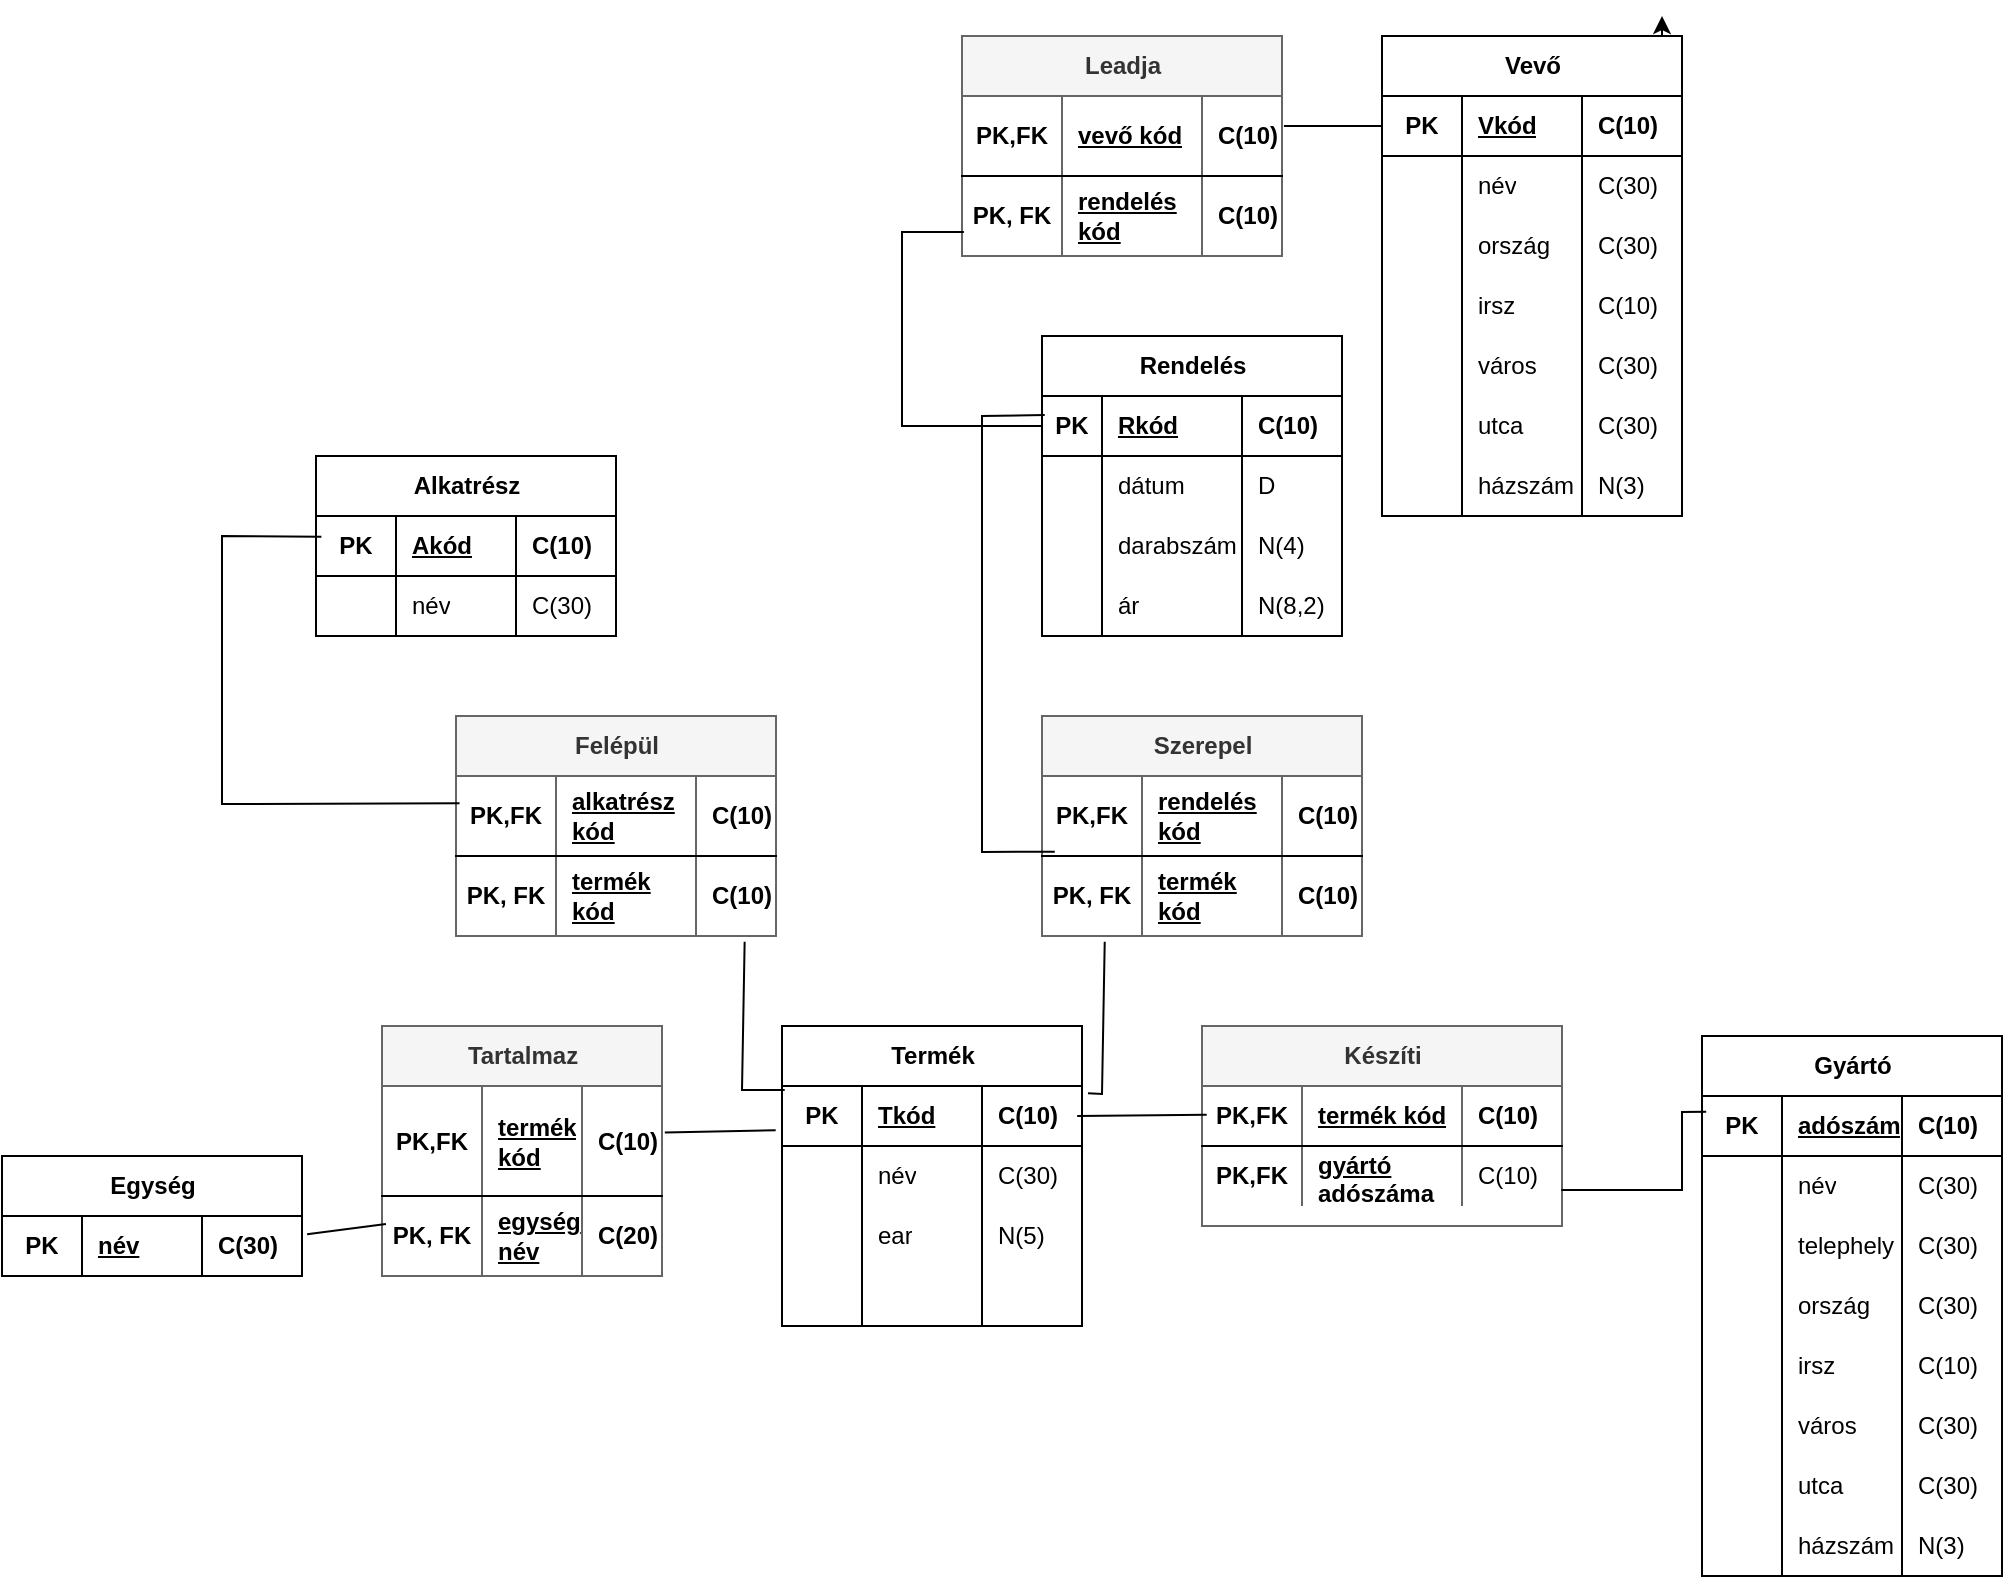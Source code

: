 <mxfile version="26.2.3">
  <diagram name="1 oldal" id="QXtjucZgoCGXkjECLllv">
    <mxGraphModel dx="1950" dy="1574" grid="1" gridSize="10" guides="1" tooltips="1" connect="1" arrows="1" fold="1" page="1" pageScale="1" pageWidth="827" pageHeight="1169" math="0" shadow="0">
      <root>
        <mxCell id="0" />
        <mxCell id="1" parent="0" />
        <mxCell id="tVTUMRoBUeT8G7XQBkmQ-31" value="Termék" style="shape=table;startSize=30;container=1;collapsible=1;childLayout=tableLayout;fixedRows=1;rowLines=0;fontStyle=1;align=center;resizeLast=1;html=1;" vertex="1" parent="1">
          <mxGeometry x="-330" y="595" width="150" height="150" as="geometry" />
        </mxCell>
        <mxCell id="tVTUMRoBUeT8G7XQBkmQ-32" value="" style="shape=tableRow;horizontal=0;startSize=0;swimlaneHead=0;swimlaneBody=0;fillColor=none;collapsible=0;dropTarget=0;points=[[0,0.5],[1,0.5]];portConstraint=eastwest;top=0;left=0;right=0;bottom=1;fontStyle=0" vertex="1" parent="tVTUMRoBUeT8G7XQBkmQ-31">
          <mxGeometry y="30" width="150" height="30" as="geometry" />
        </mxCell>
        <mxCell id="tVTUMRoBUeT8G7XQBkmQ-33" value="PK" style="shape=partialRectangle;connectable=0;fillColor=none;top=0;left=0;bottom=0;right=0;fontStyle=1;overflow=hidden;whiteSpace=wrap;html=1;" vertex="1" parent="tVTUMRoBUeT8G7XQBkmQ-32">
          <mxGeometry width="40" height="30" as="geometry">
            <mxRectangle width="40" height="30" as="alternateBounds" />
          </mxGeometry>
        </mxCell>
        <mxCell id="tVTUMRoBUeT8G7XQBkmQ-34" value="&lt;u&gt;Tkód&lt;/u&gt;" style="shape=partialRectangle;connectable=0;fillColor=none;top=0;left=0;bottom=0;right=0;align=left;spacingLeft=6;fontStyle=1;overflow=hidden;whiteSpace=wrap;html=1;" vertex="1" parent="tVTUMRoBUeT8G7XQBkmQ-32">
          <mxGeometry x="40" width="60" height="30" as="geometry">
            <mxRectangle width="60" height="30" as="alternateBounds" />
          </mxGeometry>
        </mxCell>
        <mxCell id="tVTUMRoBUeT8G7XQBkmQ-57" value="C(10)" style="shape=partialRectangle;connectable=0;fillColor=none;top=0;left=0;bottom=0;right=0;align=left;spacingLeft=6;fontStyle=1;overflow=hidden;whiteSpace=wrap;html=1;" vertex="1" parent="tVTUMRoBUeT8G7XQBkmQ-32">
          <mxGeometry x="100" width="50" height="30" as="geometry">
            <mxRectangle width="50" height="30" as="alternateBounds" />
          </mxGeometry>
        </mxCell>
        <mxCell id="tVTUMRoBUeT8G7XQBkmQ-35" value="" style="shape=tableRow;horizontal=0;startSize=0;swimlaneHead=0;swimlaneBody=0;fillColor=none;collapsible=0;dropTarget=0;points=[[0,0.5],[1,0.5]];portConstraint=eastwest;top=0;left=0;right=0;bottom=0;fontStyle=0" vertex="1" parent="tVTUMRoBUeT8G7XQBkmQ-31">
          <mxGeometry y="60" width="150" height="30" as="geometry" />
        </mxCell>
        <mxCell id="tVTUMRoBUeT8G7XQBkmQ-36" value="" style="shape=partialRectangle;connectable=0;fillColor=none;top=0;left=0;bottom=0;right=0;editable=1;overflow=hidden;whiteSpace=wrap;html=1;fontStyle=0" vertex="1" parent="tVTUMRoBUeT8G7XQBkmQ-35">
          <mxGeometry width="40" height="30" as="geometry">
            <mxRectangle width="40" height="30" as="alternateBounds" />
          </mxGeometry>
        </mxCell>
        <mxCell id="tVTUMRoBUeT8G7XQBkmQ-37" value="név" style="shape=partialRectangle;connectable=0;fillColor=none;top=0;left=0;bottom=0;right=0;align=left;spacingLeft=6;overflow=hidden;whiteSpace=wrap;html=1;fontStyle=0" vertex="1" parent="tVTUMRoBUeT8G7XQBkmQ-35">
          <mxGeometry x="40" width="60" height="30" as="geometry">
            <mxRectangle width="60" height="30" as="alternateBounds" />
          </mxGeometry>
        </mxCell>
        <mxCell id="tVTUMRoBUeT8G7XQBkmQ-58" value="C(30)" style="shape=partialRectangle;connectable=0;fillColor=none;top=0;left=0;bottom=0;right=0;align=left;spacingLeft=6;overflow=hidden;whiteSpace=wrap;html=1;fontStyle=0" vertex="1" parent="tVTUMRoBUeT8G7XQBkmQ-35">
          <mxGeometry x="100" width="50" height="30" as="geometry">
            <mxRectangle width="50" height="30" as="alternateBounds" />
          </mxGeometry>
        </mxCell>
        <mxCell id="tVTUMRoBUeT8G7XQBkmQ-38" value="" style="shape=tableRow;horizontal=0;startSize=0;swimlaneHead=0;swimlaneBody=0;fillColor=none;collapsible=0;dropTarget=0;points=[[0,0.5],[1,0.5]];portConstraint=eastwest;top=0;left=0;right=0;bottom=0;fontStyle=0" vertex="1" parent="tVTUMRoBUeT8G7XQBkmQ-31">
          <mxGeometry y="90" width="150" height="30" as="geometry" />
        </mxCell>
        <mxCell id="tVTUMRoBUeT8G7XQBkmQ-39" value="" style="shape=partialRectangle;connectable=0;fillColor=none;top=0;left=0;bottom=0;right=0;editable=1;overflow=hidden;whiteSpace=wrap;html=1;fontStyle=0" vertex="1" parent="tVTUMRoBUeT8G7XQBkmQ-38">
          <mxGeometry width="40" height="30" as="geometry">
            <mxRectangle width="40" height="30" as="alternateBounds" />
          </mxGeometry>
        </mxCell>
        <mxCell id="tVTUMRoBUeT8G7XQBkmQ-40" value="ear" style="shape=partialRectangle;connectable=0;fillColor=none;top=0;left=0;bottom=0;right=0;align=left;spacingLeft=6;overflow=hidden;whiteSpace=wrap;html=1;fontStyle=0" vertex="1" parent="tVTUMRoBUeT8G7XQBkmQ-38">
          <mxGeometry x="40" width="60" height="30" as="geometry">
            <mxRectangle width="60" height="30" as="alternateBounds" />
          </mxGeometry>
        </mxCell>
        <mxCell id="tVTUMRoBUeT8G7XQBkmQ-59" value="N(5)" style="shape=partialRectangle;connectable=0;fillColor=none;top=0;left=0;bottom=0;right=0;align=left;spacingLeft=6;overflow=hidden;whiteSpace=wrap;html=1;fontStyle=0" vertex="1" parent="tVTUMRoBUeT8G7XQBkmQ-38">
          <mxGeometry x="100" width="50" height="30" as="geometry">
            <mxRectangle width="50" height="30" as="alternateBounds" />
          </mxGeometry>
        </mxCell>
        <mxCell id="tVTUMRoBUeT8G7XQBkmQ-41" value="" style="shape=tableRow;horizontal=0;startSize=0;swimlaneHead=0;swimlaneBody=0;fillColor=none;collapsible=0;dropTarget=0;points=[[0,0.5],[1,0.5]];portConstraint=eastwest;top=0;left=0;right=0;bottom=0;fontStyle=0" vertex="1" parent="tVTUMRoBUeT8G7XQBkmQ-31">
          <mxGeometry y="120" width="150" height="30" as="geometry" />
        </mxCell>
        <mxCell id="tVTUMRoBUeT8G7XQBkmQ-42" value="" style="shape=partialRectangle;connectable=0;fillColor=none;top=0;left=0;bottom=0;right=0;editable=1;overflow=hidden;whiteSpace=wrap;html=1;fontStyle=0" vertex="1" parent="tVTUMRoBUeT8G7XQBkmQ-41">
          <mxGeometry width="40" height="30" as="geometry">
            <mxRectangle width="40" height="30" as="alternateBounds" />
          </mxGeometry>
        </mxCell>
        <mxCell id="tVTUMRoBUeT8G7XQBkmQ-43" value="" style="shape=partialRectangle;connectable=0;fillColor=none;top=0;left=0;bottom=0;right=0;align=left;spacingLeft=6;overflow=hidden;whiteSpace=wrap;html=1;fontStyle=0" vertex="1" parent="tVTUMRoBUeT8G7XQBkmQ-41">
          <mxGeometry x="40" width="60" height="30" as="geometry">
            <mxRectangle width="60" height="30" as="alternateBounds" />
          </mxGeometry>
        </mxCell>
        <mxCell id="tVTUMRoBUeT8G7XQBkmQ-60" style="shape=partialRectangle;connectable=0;fillColor=none;top=0;left=0;bottom=0;right=0;align=left;spacingLeft=6;overflow=hidden;whiteSpace=wrap;html=1;fontStyle=0" vertex="1" parent="tVTUMRoBUeT8G7XQBkmQ-41">
          <mxGeometry x="100" width="50" height="30" as="geometry">
            <mxRectangle width="50" height="30" as="alternateBounds" />
          </mxGeometry>
        </mxCell>
        <mxCell id="tVTUMRoBUeT8G7XQBkmQ-61" value="Gyártó" style="shape=table;startSize=30;container=1;collapsible=1;childLayout=tableLayout;fixedRows=1;rowLines=0;fontStyle=1;align=center;resizeLast=1;html=1;" vertex="1" parent="1">
          <mxGeometry x="130" y="600" width="150" height="270" as="geometry" />
        </mxCell>
        <mxCell id="tVTUMRoBUeT8G7XQBkmQ-62" value="" style="shape=tableRow;horizontal=0;startSize=0;swimlaneHead=0;swimlaneBody=0;fillColor=none;collapsible=0;dropTarget=0;points=[[0,0.5],[1,0.5]];portConstraint=eastwest;top=0;left=0;right=0;bottom=1;fontStyle=0" vertex="1" parent="tVTUMRoBUeT8G7XQBkmQ-61">
          <mxGeometry y="30" width="150" height="30" as="geometry" />
        </mxCell>
        <mxCell id="tVTUMRoBUeT8G7XQBkmQ-63" value="PK" style="shape=partialRectangle;connectable=0;fillColor=none;top=0;left=0;bottom=0;right=0;fontStyle=1;overflow=hidden;whiteSpace=wrap;html=1;" vertex="1" parent="tVTUMRoBUeT8G7XQBkmQ-62">
          <mxGeometry width="40" height="30" as="geometry">
            <mxRectangle width="40" height="30" as="alternateBounds" />
          </mxGeometry>
        </mxCell>
        <mxCell id="tVTUMRoBUeT8G7XQBkmQ-64" value="&lt;u&gt;adószám&lt;/u&gt;" style="shape=partialRectangle;connectable=0;fillColor=none;top=0;left=0;bottom=0;right=0;align=left;spacingLeft=6;fontStyle=1;overflow=hidden;whiteSpace=wrap;html=1;" vertex="1" parent="tVTUMRoBUeT8G7XQBkmQ-62">
          <mxGeometry x="40" width="60" height="30" as="geometry">
            <mxRectangle width="60" height="30" as="alternateBounds" />
          </mxGeometry>
        </mxCell>
        <mxCell id="tVTUMRoBUeT8G7XQBkmQ-65" value="C(10)" style="shape=partialRectangle;connectable=0;fillColor=none;top=0;left=0;bottom=0;right=0;align=left;spacingLeft=6;fontStyle=1;overflow=hidden;whiteSpace=wrap;html=1;" vertex="1" parent="tVTUMRoBUeT8G7XQBkmQ-62">
          <mxGeometry x="100" width="50" height="30" as="geometry">
            <mxRectangle width="50" height="30" as="alternateBounds" />
          </mxGeometry>
        </mxCell>
        <mxCell id="tVTUMRoBUeT8G7XQBkmQ-66" value="" style="shape=tableRow;horizontal=0;startSize=0;swimlaneHead=0;swimlaneBody=0;fillColor=none;collapsible=0;dropTarget=0;points=[[0,0.5],[1,0.5]];portConstraint=eastwest;top=0;left=0;right=0;bottom=0;fontStyle=0" vertex="1" parent="tVTUMRoBUeT8G7XQBkmQ-61">
          <mxGeometry y="60" width="150" height="30" as="geometry" />
        </mxCell>
        <mxCell id="tVTUMRoBUeT8G7XQBkmQ-67" value="" style="shape=partialRectangle;connectable=0;fillColor=none;top=0;left=0;bottom=0;right=0;editable=1;overflow=hidden;whiteSpace=wrap;html=1;fontStyle=0" vertex="1" parent="tVTUMRoBUeT8G7XQBkmQ-66">
          <mxGeometry width="40" height="30" as="geometry">
            <mxRectangle width="40" height="30" as="alternateBounds" />
          </mxGeometry>
        </mxCell>
        <mxCell id="tVTUMRoBUeT8G7XQBkmQ-68" value="név" style="shape=partialRectangle;connectable=0;fillColor=none;top=0;left=0;bottom=0;right=0;align=left;spacingLeft=6;overflow=hidden;whiteSpace=wrap;html=1;fontStyle=0" vertex="1" parent="tVTUMRoBUeT8G7XQBkmQ-66">
          <mxGeometry x="40" width="60" height="30" as="geometry">
            <mxRectangle width="60" height="30" as="alternateBounds" />
          </mxGeometry>
        </mxCell>
        <mxCell id="tVTUMRoBUeT8G7XQBkmQ-69" value="C(30)" style="shape=partialRectangle;connectable=0;fillColor=none;top=0;left=0;bottom=0;right=0;align=left;spacingLeft=6;overflow=hidden;whiteSpace=wrap;html=1;fontStyle=0" vertex="1" parent="tVTUMRoBUeT8G7XQBkmQ-66">
          <mxGeometry x="100" width="50" height="30" as="geometry">
            <mxRectangle width="50" height="30" as="alternateBounds" />
          </mxGeometry>
        </mxCell>
        <mxCell id="tVTUMRoBUeT8G7XQBkmQ-70" value="" style="shape=tableRow;horizontal=0;startSize=0;swimlaneHead=0;swimlaneBody=0;fillColor=none;collapsible=0;dropTarget=0;points=[[0,0.5],[1,0.5]];portConstraint=eastwest;top=0;left=0;right=0;bottom=0;fontStyle=0" vertex="1" parent="tVTUMRoBUeT8G7XQBkmQ-61">
          <mxGeometry y="90" width="150" height="30" as="geometry" />
        </mxCell>
        <mxCell id="tVTUMRoBUeT8G7XQBkmQ-71" value="" style="shape=partialRectangle;connectable=0;fillColor=none;top=0;left=0;bottom=0;right=0;editable=1;overflow=hidden;whiteSpace=wrap;html=1;fontStyle=0" vertex="1" parent="tVTUMRoBUeT8G7XQBkmQ-70">
          <mxGeometry width="40" height="30" as="geometry">
            <mxRectangle width="40" height="30" as="alternateBounds" />
          </mxGeometry>
        </mxCell>
        <mxCell id="tVTUMRoBUeT8G7XQBkmQ-72" value="telephely" style="shape=partialRectangle;connectable=0;fillColor=none;top=0;left=0;bottom=0;right=0;align=left;spacingLeft=6;overflow=hidden;whiteSpace=wrap;html=1;fontStyle=0" vertex="1" parent="tVTUMRoBUeT8G7XQBkmQ-70">
          <mxGeometry x="40" width="60" height="30" as="geometry">
            <mxRectangle width="60" height="30" as="alternateBounds" />
          </mxGeometry>
        </mxCell>
        <mxCell id="tVTUMRoBUeT8G7XQBkmQ-73" value="C(30)" style="shape=partialRectangle;connectable=0;fillColor=none;top=0;left=0;bottom=0;right=0;align=left;spacingLeft=6;overflow=hidden;whiteSpace=wrap;html=1;fontStyle=0" vertex="1" parent="tVTUMRoBUeT8G7XQBkmQ-70">
          <mxGeometry x="100" width="50" height="30" as="geometry">
            <mxRectangle width="50" height="30" as="alternateBounds" />
          </mxGeometry>
        </mxCell>
        <mxCell id="tVTUMRoBUeT8G7XQBkmQ-74" value="" style="shape=tableRow;horizontal=0;startSize=0;swimlaneHead=0;swimlaneBody=0;fillColor=none;collapsible=0;dropTarget=0;points=[[0,0.5],[1,0.5]];portConstraint=eastwest;top=0;left=0;right=0;bottom=0;fontStyle=0" vertex="1" parent="tVTUMRoBUeT8G7XQBkmQ-61">
          <mxGeometry y="120" width="150" height="30" as="geometry" />
        </mxCell>
        <mxCell id="tVTUMRoBUeT8G7XQBkmQ-75" value="" style="shape=partialRectangle;connectable=0;fillColor=none;top=0;left=0;bottom=0;right=0;editable=1;overflow=hidden;whiteSpace=wrap;html=1;fontStyle=0" vertex="1" parent="tVTUMRoBUeT8G7XQBkmQ-74">
          <mxGeometry width="40" height="30" as="geometry">
            <mxRectangle width="40" height="30" as="alternateBounds" />
          </mxGeometry>
        </mxCell>
        <mxCell id="tVTUMRoBUeT8G7XQBkmQ-76" value="ország" style="shape=partialRectangle;connectable=0;fillColor=none;top=0;left=0;bottom=0;right=0;align=left;spacingLeft=6;overflow=hidden;whiteSpace=wrap;html=1;fontStyle=0" vertex="1" parent="tVTUMRoBUeT8G7XQBkmQ-74">
          <mxGeometry x="40" width="60" height="30" as="geometry">
            <mxRectangle width="60" height="30" as="alternateBounds" />
          </mxGeometry>
        </mxCell>
        <mxCell id="tVTUMRoBUeT8G7XQBkmQ-77" value="C(30)" style="shape=partialRectangle;connectable=0;fillColor=none;top=0;left=0;bottom=0;right=0;align=left;spacingLeft=6;overflow=hidden;whiteSpace=wrap;html=1;fontStyle=0" vertex="1" parent="tVTUMRoBUeT8G7XQBkmQ-74">
          <mxGeometry x="100" width="50" height="30" as="geometry">
            <mxRectangle width="50" height="30" as="alternateBounds" />
          </mxGeometry>
        </mxCell>
        <mxCell id="tVTUMRoBUeT8G7XQBkmQ-86" style="shape=tableRow;horizontal=0;startSize=0;swimlaneHead=0;swimlaneBody=0;fillColor=none;collapsible=0;dropTarget=0;points=[[0,0.5],[1,0.5]];portConstraint=eastwest;top=0;left=0;right=0;bottom=0;fontStyle=0" vertex="1" parent="tVTUMRoBUeT8G7XQBkmQ-61">
          <mxGeometry y="150" width="150" height="30" as="geometry" />
        </mxCell>
        <mxCell id="tVTUMRoBUeT8G7XQBkmQ-87" style="shape=partialRectangle;connectable=0;fillColor=none;top=0;left=0;bottom=0;right=0;editable=1;overflow=hidden;whiteSpace=wrap;html=1;fontStyle=0" vertex="1" parent="tVTUMRoBUeT8G7XQBkmQ-86">
          <mxGeometry width="40" height="30" as="geometry">
            <mxRectangle width="40" height="30" as="alternateBounds" />
          </mxGeometry>
        </mxCell>
        <mxCell id="tVTUMRoBUeT8G7XQBkmQ-88" value="irsz" style="shape=partialRectangle;connectable=0;fillColor=none;top=0;left=0;bottom=0;right=0;align=left;spacingLeft=6;overflow=hidden;whiteSpace=wrap;html=1;fontStyle=0" vertex="1" parent="tVTUMRoBUeT8G7XQBkmQ-86">
          <mxGeometry x="40" width="60" height="30" as="geometry">
            <mxRectangle width="60" height="30" as="alternateBounds" />
          </mxGeometry>
        </mxCell>
        <mxCell id="tVTUMRoBUeT8G7XQBkmQ-89" value="C(10)" style="shape=partialRectangle;connectable=0;fillColor=none;top=0;left=0;bottom=0;right=0;align=left;spacingLeft=6;overflow=hidden;whiteSpace=wrap;html=1;fontStyle=0" vertex="1" parent="tVTUMRoBUeT8G7XQBkmQ-86">
          <mxGeometry x="100" width="50" height="30" as="geometry">
            <mxRectangle width="50" height="30" as="alternateBounds" />
          </mxGeometry>
        </mxCell>
        <mxCell id="tVTUMRoBUeT8G7XQBkmQ-82" style="shape=tableRow;horizontal=0;startSize=0;swimlaneHead=0;swimlaneBody=0;fillColor=none;collapsible=0;dropTarget=0;points=[[0,0.5],[1,0.5]];portConstraint=eastwest;top=0;left=0;right=0;bottom=0;fontStyle=0" vertex="1" parent="tVTUMRoBUeT8G7XQBkmQ-61">
          <mxGeometry y="180" width="150" height="30" as="geometry" />
        </mxCell>
        <mxCell id="tVTUMRoBUeT8G7XQBkmQ-83" style="shape=partialRectangle;connectable=0;fillColor=none;top=0;left=0;bottom=0;right=0;editable=1;overflow=hidden;whiteSpace=wrap;html=1;fontStyle=0" vertex="1" parent="tVTUMRoBUeT8G7XQBkmQ-82">
          <mxGeometry width="40" height="30" as="geometry">
            <mxRectangle width="40" height="30" as="alternateBounds" />
          </mxGeometry>
        </mxCell>
        <mxCell id="tVTUMRoBUeT8G7XQBkmQ-84" value="város" style="shape=partialRectangle;connectable=0;fillColor=none;top=0;left=0;bottom=0;right=0;align=left;spacingLeft=6;overflow=hidden;whiteSpace=wrap;html=1;fontStyle=0" vertex="1" parent="tVTUMRoBUeT8G7XQBkmQ-82">
          <mxGeometry x="40" width="60" height="30" as="geometry">
            <mxRectangle width="60" height="30" as="alternateBounds" />
          </mxGeometry>
        </mxCell>
        <mxCell id="tVTUMRoBUeT8G7XQBkmQ-85" value="C(30)" style="shape=partialRectangle;connectable=0;fillColor=none;top=0;left=0;bottom=0;right=0;align=left;spacingLeft=6;overflow=hidden;whiteSpace=wrap;html=1;fontStyle=0" vertex="1" parent="tVTUMRoBUeT8G7XQBkmQ-82">
          <mxGeometry x="100" width="50" height="30" as="geometry">
            <mxRectangle width="50" height="30" as="alternateBounds" />
          </mxGeometry>
        </mxCell>
        <mxCell id="tVTUMRoBUeT8G7XQBkmQ-78" style="shape=tableRow;horizontal=0;startSize=0;swimlaneHead=0;swimlaneBody=0;fillColor=none;collapsible=0;dropTarget=0;points=[[0,0.5],[1,0.5]];portConstraint=eastwest;top=0;left=0;right=0;bottom=0;fontStyle=0" vertex="1" parent="tVTUMRoBUeT8G7XQBkmQ-61">
          <mxGeometry y="210" width="150" height="30" as="geometry" />
        </mxCell>
        <mxCell id="tVTUMRoBUeT8G7XQBkmQ-79" style="shape=partialRectangle;connectable=0;fillColor=none;top=0;left=0;bottom=0;right=0;editable=1;overflow=hidden;whiteSpace=wrap;html=1;fontStyle=0" vertex="1" parent="tVTUMRoBUeT8G7XQBkmQ-78">
          <mxGeometry width="40" height="30" as="geometry">
            <mxRectangle width="40" height="30" as="alternateBounds" />
          </mxGeometry>
        </mxCell>
        <mxCell id="tVTUMRoBUeT8G7XQBkmQ-80" value="utca" style="shape=partialRectangle;connectable=0;fillColor=none;top=0;left=0;bottom=0;right=0;align=left;spacingLeft=6;overflow=hidden;whiteSpace=wrap;html=1;fontStyle=0" vertex="1" parent="tVTUMRoBUeT8G7XQBkmQ-78">
          <mxGeometry x="40" width="60" height="30" as="geometry">
            <mxRectangle width="60" height="30" as="alternateBounds" />
          </mxGeometry>
        </mxCell>
        <mxCell id="tVTUMRoBUeT8G7XQBkmQ-81" value="C(30)" style="shape=partialRectangle;connectable=0;fillColor=none;top=0;left=0;bottom=0;right=0;align=left;spacingLeft=6;overflow=hidden;whiteSpace=wrap;html=1;fontStyle=0" vertex="1" parent="tVTUMRoBUeT8G7XQBkmQ-78">
          <mxGeometry x="100" width="50" height="30" as="geometry">
            <mxRectangle width="50" height="30" as="alternateBounds" />
          </mxGeometry>
        </mxCell>
        <mxCell id="tVTUMRoBUeT8G7XQBkmQ-99" style="shape=tableRow;horizontal=0;startSize=0;swimlaneHead=0;swimlaneBody=0;fillColor=none;collapsible=0;dropTarget=0;points=[[0,0.5],[1,0.5]];portConstraint=eastwest;top=0;left=0;right=0;bottom=0;fontStyle=0" vertex="1" parent="tVTUMRoBUeT8G7XQBkmQ-61">
          <mxGeometry y="240" width="150" height="30" as="geometry" />
        </mxCell>
        <mxCell id="tVTUMRoBUeT8G7XQBkmQ-100" style="shape=partialRectangle;connectable=0;fillColor=none;top=0;left=0;bottom=0;right=0;editable=1;overflow=hidden;whiteSpace=wrap;html=1;fontStyle=0" vertex="1" parent="tVTUMRoBUeT8G7XQBkmQ-99">
          <mxGeometry width="40" height="30" as="geometry">
            <mxRectangle width="40" height="30" as="alternateBounds" />
          </mxGeometry>
        </mxCell>
        <mxCell id="tVTUMRoBUeT8G7XQBkmQ-101" value="házszám" style="shape=partialRectangle;connectable=0;fillColor=none;top=0;left=0;bottom=0;right=0;align=left;spacingLeft=6;overflow=hidden;whiteSpace=wrap;html=1;fontStyle=0" vertex="1" parent="tVTUMRoBUeT8G7XQBkmQ-99">
          <mxGeometry x="40" width="60" height="30" as="geometry">
            <mxRectangle width="60" height="30" as="alternateBounds" />
          </mxGeometry>
        </mxCell>
        <mxCell id="tVTUMRoBUeT8G7XQBkmQ-102" value="N(3)" style="shape=partialRectangle;connectable=0;fillColor=none;top=0;left=0;bottom=0;right=0;align=left;spacingLeft=6;overflow=hidden;whiteSpace=wrap;html=1;fontStyle=0" vertex="1" parent="tVTUMRoBUeT8G7XQBkmQ-99">
          <mxGeometry x="100" width="50" height="30" as="geometry">
            <mxRectangle width="50" height="30" as="alternateBounds" />
          </mxGeometry>
        </mxCell>
        <mxCell id="tVTUMRoBUeT8G7XQBkmQ-107" value="Készíti" style="shape=table;startSize=30;container=1;collapsible=1;childLayout=tableLayout;fixedRows=1;rowLines=0;fontStyle=1;align=center;resizeLast=1;html=1;fillColor=#f5f5f5;fontColor=#333333;strokeColor=#666666;" vertex="1" parent="1">
          <mxGeometry x="-120" y="595" width="180" height="100" as="geometry" />
        </mxCell>
        <mxCell id="tVTUMRoBUeT8G7XQBkmQ-108" value="" style="shape=tableRow;horizontal=0;startSize=0;swimlaneHead=0;swimlaneBody=0;fillColor=none;collapsible=0;dropTarget=0;points=[[0,0.5],[1,0.5]];portConstraint=eastwest;top=0;left=0;right=0;bottom=1;fontStyle=0" vertex="1" parent="tVTUMRoBUeT8G7XQBkmQ-107">
          <mxGeometry y="30" width="180" height="30" as="geometry" />
        </mxCell>
        <mxCell id="tVTUMRoBUeT8G7XQBkmQ-109" value="PK,FK" style="shape=partialRectangle;connectable=0;fillColor=none;top=0;left=0;bottom=0;right=0;fontStyle=1;overflow=hidden;whiteSpace=wrap;html=1;" vertex="1" parent="tVTUMRoBUeT8G7XQBkmQ-108">
          <mxGeometry width="50" height="30" as="geometry">
            <mxRectangle width="50" height="30" as="alternateBounds" />
          </mxGeometry>
        </mxCell>
        <mxCell id="tVTUMRoBUeT8G7XQBkmQ-110" value="&lt;u&gt;termék kód&lt;/u&gt;" style="shape=partialRectangle;connectable=0;fillColor=none;top=0;left=0;bottom=0;right=0;align=left;spacingLeft=6;fontStyle=1;overflow=hidden;whiteSpace=wrap;html=1;" vertex="1" parent="tVTUMRoBUeT8G7XQBkmQ-108">
          <mxGeometry x="50" width="80" height="30" as="geometry">
            <mxRectangle width="80" height="30" as="alternateBounds" />
          </mxGeometry>
        </mxCell>
        <mxCell id="tVTUMRoBUeT8G7XQBkmQ-111" value="C(10)" style="shape=partialRectangle;connectable=0;fillColor=none;top=0;left=0;bottom=0;right=0;align=left;spacingLeft=6;fontStyle=1;overflow=hidden;whiteSpace=wrap;html=1;" vertex="1" parent="tVTUMRoBUeT8G7XQBkmQ-108">
          <mxGeometry x="130" width="50" height="30" as="geometry">
            <mxRectangle width="50" height="30" as="alternateBounds" />
          </mxGeometry>
        </mxCell>
        <mxCell id="tVTUMRoBUeT8G7XQBkmQ-112" value="" style="shape=tableRow;horizontal=0;startSize=0;swimlaneHead=0;swimlaneBody=0;fillColor=none;collapsible=0;dropTarget=0;points=[[0,0.5],[1,0.5]];portConstraint=eastwest;top=0;left=0;right=0;bottom=0;fontStyle=0" vertex="1" parent="tVTUMRoBUeT8G7XQBkmQ-107">
          <mxGeometry y="60" width="180" height="30" as="geometry" />
        </mxCell>
        <mxCell id="tVTUMRoBUeT8G7XQBkmQ-113" value="&lt;span style=&quot;font-weight: 700;&quot;&gt;PK,FK&lt;/span&gt;" style="shape=partialRectangle;connectable=0;fillColor=none;top=0;left=0;bottom=0;right=0;editable=1;overflow=hidden;whiteSpace=wrap;html=1;fontStyle=0" vertex="1" parent="tVTUMRoBUeT8G7XQBkmQ-112">
          <mxGeometry width="50" height="30" as="geometry">
            <mxRectangle width="50" height="30" as="alternateBounds" />
          </mxGeometry>
        </mxCell>
        <mxCell id="tVTUMRoBUeT8G7XQBkmQ-114" value="&lt;b&gt;&lt;span&gt;&lt;u&gt;gyártó adószáma&lt;/u&gt;&lt;/span&gt;&lt;/b&gt;" style="shape=partialRectangle;connectable=0;fillColor=none;top=0;left=0;bottom=0;right=0;align=left;spacingLeft=6;overflow=hidden;whiteSpace=wrap;html=1;fontStyle=0" vertex="1" parent="tVTUMRoBUeT8G7XQBkmQ-112">
          <mxGeometry x="50" width="80" height="30" as="geometry">
            <mxRectangle width="80" height="30" as="alternateBounds" />
          </mxGeometry>
        </mxCell>
        <mxCell id="tVTUMRoBUeT8G7XQBkmQ-115" value="C(10)" style="shape=partialRectangle;connectable=0;fillColor=none;top=0;left=0;bottom=0;right=0;align=left;spacingLeft=6;overflow=hidden;whiteSpace=wrap;html=1;fontStyle=0" vertex="1" parent="tVTUMRoBUeT8G7XQBkmQ-112">
          <mxGeometry x="130" width="50" height="30" as="geometry">
            <mxRectangle width="50" height="30" as="alternateBounds" />
          </mxGeometry>
        </mxCell>
        <mxCell id="tVTUMRoBUeT8G7XQBkmQ-126" value="Egység" style="shape=table;startSize=30;container=1;collapsible=1;childLayout=tableLayout;fixedRows=1;rowLines=0;fontStyle=1;align=center;resizeLast=1;html=1;" vertex="1" parent="1">
          <mxGeometry x="-720" y="660" width="150" height="60" as="geometry" />
        </mxCell>
        <mxCell id="tVTUMRoBUeT8G7XQBkmQ-127" value="" style="shape=tableRow;horizontal=0;startSize=0;swimlaneHead=0;swimlaneBody=0;fillColor=none;collapsible=0;dropTarget=0;points=[[0,0.5],[1,0.5]];portConstraint=eastwest;top=0;left=0;right=0;bottom=1;fontStyle=0" vertex="1" parent="tVTUMRoBUeT8G7XQBkmQ-126">
          <mxGeometry y="30" width="150" height="30" as="geometry" />
        </mxCell>
        <mxCell id="tVTUMRoBUeT8G7XQBkmQ-128" value="PK" style="shape=partialRectangle;connectable=0;fillColor=none;top=0;left=0;bottom=0;right=0;fontStyle=1;overflow=hidden;whiteSpace=wrap;html=1;" vertex="1" parent="tVTUMRoBUeT8G7XQBkmQ-127">
          <mxGeometry width="40" height="30" as="geometry">
            <mxRectangle width="40" height="30" as="alternateBounds" />
          </mxGeometry>
        </mxCell>
        <mxCell id="tVTUMRoBUeT8G7XQBkmQ-129" value="&lt;u&gt;név&lt;/u&gt;" style="shape=partialRectangle;connectable=0;fillColor=none;top=0;left=0;bottom=0;right=0;align=left;spacingLeft=6;fontStyle=1;overflow=hidden;whiteSpace=wrap;html=1;" vertex="1" parent="tVTUMRoBUeT8G7XQBkmQ-127">
          <mxGeometry x="40" width="60" height="30" as="geometry">
            <mxRectangle width="60" height="30" as="alternateBounds" />
          </mxGeometry>
        </mxCell>
        <mxCell id="tVTUMRoBUeT8G7XQBkmQ-130" value="C(30)" style="shape=partialRectangle;connectable=0;fillColor=none;top=0;left=0;bottom=0;right=0;align=left;spacingLeft=6;fontStyle=1;overflow=hidden;whiteSpace=wrap;html=1;" vertex="1" parent="tVTUMRoBUeT8G7XQBkmQ-127">
          <mxGeometry x="100" width="50" height="30" as="geometry">
            <mxRectangle width="50" height="30" as="alternateBounds" />
          </mxGeometry>
        </mxCell>
        <mxCell id="tVTUMRoBUeT8G7XQBkmQ-143" value="Tartalmaz" style="shape=table;startSize=30;container=1;collapsible=1;childLayout=tableLayout;fixedRows=1;rowLines=0;fontStyle=1;align=center;resizeLast=1;html=1;fillColor=#f5f5f5;fontColor=#333333;strokeColor=#666666;" vertex="1" parent="1">
          <mxGeometry x="-530" y="595" width="140" height="125" as="geometry" />
        </mxCell>
        <mxCell id="tVTUMRoBUeT8G7XQBkmQ-144" value="" style="shape=tableRow;horizontal=0;startSize=0;swimlaneHead=0;swimlaneBody=0;fillColor=none;collapsible=0;dropTarget=0;points=[[0,0.5],[1,0.5]];portConstraint=eastwest;top=0;left=0;right=0;bottom=1;fontStyle=0" vertex="1" parent="tVTUMRoBUeT8G7XQBkmQ-143">
          <mxGeometry y="30" width="140" height="55" as="geometry" />
        </mxCell>
        <mxCell id="tVTUMRoBUeT8G7XQBkmQ-145" value="PK,FK" style="shape=partialRectangle;connectable=0;fillColor=none;top=0;left=0;bottom=0;right=0;fontStyle=1;overflow=hidden;whiteSpace=wrap;html=1;" vertex="1" parent="tVTUMRoBUeT8G7XQBkmQ-144">
          <mxGeometry width="50.0" height="55" as="geometry">
            <mxRectangle width="50.0" height="55" as="alternateBounds" />
          </mxGeometry>
        </mxCell>
        <mxCell id="tVTUMRoBUeT8G7XQBkmQ-146" value="&lt;u&gt;termék&lt;/u&gt;&lt;div&gt;&lt;u&gt;kód&lt;/u&gt;&lt;/div&gt;" style="shape=partialRectangle;connectable=0;fillColor=none;top=0;left=0;bottom=0;right=0;align=left;spacingLeft=6;fontStyle=1;overflow=hidden;whiteSpace=wrap;html=1;" vertex="1" parent="tVTUMRoBUeT8G7XQBkmQ-144">
          <mxGeometry x="50.0" width="50.0" height="55" as="geometry">
            <mxRectangle width="50.0" height="55" as="alternateBounds" />
          </mxGeometry>
        </mxCell>
        <mxCell id="tVTUMRoBUeT8G7XQBkmQ-147" value="C(10)" style="shape=partialRectangle;connectable=0;fillColor=none;top=0;left=0;bottom=0;right=0;align=left;spacingLeft=6;fontStyle=1;overflow=hidden;whiteSpace=wrap;html=1;" vertex="1" parent="tVTUMRoBUeT8G7XQBkmQ-144">
          <mxGeometry x="100" width="40" height="55" as="geometry">
            <mxRectangle width="40" height="55" as="alternateBounds" />
          </mxGeometry>
        </mxCell>
        <mxCell id="tVTUMRoBUeT8G7XQBkmQ-148" value="" style="shape=tableRow;horizontal=0;startSize=0;swimlaneHead=0;swimlaneBody=0;fillColor=none;collapsible=0;dropTarget=0;points=[[0,0.5],[1,0.5]];portConstraint=eastwest;top=0;left=0;right=0;bottom=0;fontStyle=0" vertex="1" parent="tVTUMRoBUeT8G7XQBkmQ-143">
          <mxGeometry y="85" width="140" height="40" as="geometry" />
        </mxCell>
        <mxCell id="tVTUMRoBUeT8G7XQBkmQ-149" value="&lt;b&gt;PK, FK&lt;/b&gt;" style="shape=partialRectangle;connectable=0;fillColor=none;top=0;left=0;bottom=0;right=0;editable=1;overflow=hidden;whiteSpace=wrap;html=1;fontStyle=0" vertex="1" parent="tVTUMRoBUeT8G7XQBkmQ-148">
          <mxGeometry width="50.0" height="40" as="geometry">
            <mxRectangle width="50.0" height="40" as="alternateBounds" />
          </mxGeometry>
        </mxCell>
        <mxCell id="tVTUMRoBUeT8G7XQBkmQ-150" value="&lt;b&gt;&lt;span&gt;&lt;u&gt;egység név&lt;/u&gt;&lt;/span&gt;&lt;/b&gt;" style="shape=partialRectangle;connectable=0;fillColor=none;top=0;left=0;bottom=0;right=0;align=left;spacingLeft=6;overflow=hidden;whiteSpace=wrap;html=1;fontStyle=0" vertex="1" parent="tVTUMRoBUeT8G7XQBkmQ-148">
          <mxGeometry x="50.0" width="50.0" height="40" as="geometry">
            <mxRectangle width="50.0" height="40" as="alternateBounds" />
          </mxGeometry>
        </mxCell>
        <mxCell id="tVTUMRoBUeT8G7XQBkmQ-151" value="&lt;b&gt;C(20)&lt;/b&gt;" style="shape=partialRectangle;connectable=0;fillColor=none;top=0;left=0;bottom=0;right=0;align=left;spacingLeft=6;overflow=hidden;whiteSpace=wrap;html=1;fontStyle=0" vertex="1" parent="tVTUMRoBUeT8G7XQBkmQ-148">
          <mxGeometry x="100" width="40" height="40" as="geometry">
            <mxRectangle width="40" height="40" as="alternateBounds" />
          </mxGeometry>
        </mxCell>
        <mxCell id="tVTUMRoBUeT8G7XQBkmQ-163" value="Felépül" style="shape=table;startSize=30;container=1;collapsible=1;childLayout=tableLayout;fixedRows=1;rowLines=0;fontStyle=1;align=center;resizeLast=1;html=1;fillColor=#f5f5f5;fontColor=#333333;strokeColor=#666666;" vertex="1" parent="1">
          <mxGeometry x="-493" y="440" width="160.0" height="110" as="geometry" />
        </mxCell>
        <mxCell id="tVTUMRoBUeT8G7XQBkmQ-164" value="" style="shape=tableRow;horizontal=0;startSize=0;swimlaneHead=0;swimlaneBody=0;fillColor=none;collapsible=0;dropTarget=0;points=[[0,0.5],[1,0.5]];portConstraint=eastwest;top=0;left=0;right=0;bottom=1;fontStyle=0" vertex="1" parent="tVTUMRoBUeT8G7XQBkmQ-163">
          <mxGeometry y="30" width="160.0" height="40" as="geometry" />
        </mxCell>
        <mxCell id="tVTUMRoBUeT8G7XQBkmQ-165" value="PK,FK" style="shape=partialRectangle;connectable=0;fillColor=none;top=0;left=0;bottom=0;right=0;fontStyle=1;overflow=hidden;whiteSpace=wrap;html=1;" vertex="1" parent="tVTUMRoBUeT8G7XQBkmQ-164">
          <mxGeometry width="50.0" height="40" as="geometry">
            <mxRectangle width="50.0" height="40" as="alternateBounds" />
          </mxGeometry>
        </mxCell>
        <mxCell id="tVTUMRoBUeT8G7XQBkmQ-166" value="&lt;b&gt;&lt;span&gt;&lt;u&gt;alkatrész kód&lt;/u&gt;&lt;/span&gt;&lt;/b&gt;" style="shape=partialRectangle;connectable=0;fillColor=none;top=0;left=0;bottom=0;right=0;align=left;spacingLeft=6;fontStyle=1;overflow=hidden;whiteSpace=wrap;html=1;" vertex="1" parent="tVTUMRoBUeT8G7XQBkmQ-164">
          <mxGeometry x="50.0" width="70.0" height="40" as="geometry">
            <mxRectangle width="70.0" height="40" as="alternateBounds" />
          </mxGeometry>
        </mxCell>
        <mxCell id="tVTUMRoBUeT8G7XQBkmQ-167" value="C(10)" style="shape=partialRectangle;connectable=0;fillColor=none;top=0;left=0;bottom=0;right=0;align=left;spacingLeft=6;fontStyle=1;overflow=hidden;whiteSpace=wrap;html=1;" vertex="1" parent="tVTUMRoBUeT8G7XQBkmQ-164">
          <mxGeometry x="120" width="40.0" height="40" as="geometry">
            <mxRectangle width="40.0" height="40" as="alternateBounds" />
          </mxGeometry>
        </mxCell>
        <mxCell id="tVTUMRoBUeT8G7XQBkmQ-168" value="" style="shape=tableRow;horizontal=0;startSize=0;swimlaneHead=0;swimlaneBody=0;fillColor=none;collapsible=0;dropTarget=0;points=[[0,0.5],[1,0.5]];portConstraint=eastwest;top=0;left=0;right=0;bottom=0;fontStyle=0" vertex="1" parent="tVTUMRoBUeT8G7XQBkmQ-163">
          <mxGeometry y="70" width="160.0" height="40" as="geometry" />
        </mxCell>
        <mxCell id="tVTUMRoBUeT8G7XQBkmQ-169" value="&lt;b&gt;PK, FK&lt;/b&gt;" style="shape=partialRectangle;connectable=0;fillColor=none;top=0;left=0;bottom=0;right=0;editable=1;overflow=hidden;whiteSpace=wrap;html=1;fontStyle=0" vertex="1" parent="tVTUMRoBUeT8G7XQBkmQ-168">
          <mxGeometry width="50.0" height="40" as="geometry">
            <mxRectangle width="50.0" height="40" as="alternateBounds" />
          </mxGeometry>
        </mxCell>
        <mxCell id="tVTUMRoBUeT8G7XQBkmQ-170" value="&lt;b&gt;&lt;span&gt;&lt;u&gt;termék kód&lt;/u&gt;&lt;/span&gt;&lt;/b&gt;" style="shape=partialRectangle;connectable=0;fillColor=none;top=0;left=0;bottom=0;right=0;align=left;spacingLeft=6;overflow=hidden;whiteSpace=wrap;html=1;fontStyle=0" vertex="1" parent="tVTUMRoBUeT8G7XQBkmQ-168">
          <mxGeometry x="50.0" width="70.0" height="40" as="geometry">
            <mxRectangle width="70.0" height="40" as="alternateBounds" />
          </mxGeometry>
        </mxCell>
        <mxCell id="tVTUMRoBUeT8G7XQBkmQ-171" value="&lt;b&gt;C(10)&lt;/b&gt;" style="shape=partialRectangle;connectable=0;fillColor=none;top=0;left=0;bottom=0;right=0;align=left;spacingLeft=6;overflow=hidden;whiteSpace=wrap;html=1;fontStyle=0" vertex="1" parent="tVTUMRoBUeT8G7XQBkmQ-168">
          <mxGeometry x="120" width="40.0" height="40" as="geometry">
            <mxRectangle width="40.0" height="40" as="alternateBounds" />
          </mxGeometry>
        </mxCell>
        <mxCell id="tVTUMRoBUeT8G7XQBkmQ-172" value="" style="endArrow=none;html=1;rounded=0;entryX=0.009;entryY=0.067;entryDx=0;entryDy=0;entryPerimeter=0;exitX=0.902;exitY=1.071;exitDx=0;exitDy=0;fontStyle=0;exitPerimeter=0;" edge="1" parent="1" source="tVTUMRoBUeT8G7XQBkmQ-168" target="tVTUMRoBUeT8G7XQBkmQ-32">
          <mxGeometry width="50" height="50" relative="1" as="geometry">
            <mxPoint x="-580" y="682.5" as="sourcePoint" />
            <mxPoint x="-530" y="632.5" as="targetPoint" />
            <Array as="points">
              <mxPoint x="-350" y="627" />
            </Array>
          </mxGeometry>
        </mxCell>
        <mxCell id="tVTUMRoBUeT8G7XQBkmQ-173" value="Alkatrész" style="shape=table;startSize=30;container=1;collapsible=1;childLayout=tableLayout;fixedRows=1;rowLines=0;fontStyle=1;align=center;resizeLast=1;html=1;" vertex="1" parent="1">
          <mxGeometry x="-563" y="310" width="150" height="90" as="geometry" />
        </mxCell>
        <mxCell id="tVTUMRoBUeT8G7XQBkmQ-174" value="" style="shape=tableRow;horizontal=0;startSize=0;swimlaneHead=0;swimlaneBody=0;fillColor=none;collapsible=0;dropTarget=0;points=[[0,0.5],[1,0.5]];portConstraint=eastwest;top=0;left=0;right=0;bottom=1;fontStyle=0" vertex="1" parent="tVTUMRoBUeT8G7XQBkmQ-173">
          <mxGeometry y="30" width="150" height="30" as="geometry" />
        </mxCell>
        <mxCell id="tVTUMRoBUeT8G7XQBkmQ-175" value="PK" style="shape=partialRectangle;connectable=0;fillColor=none;top=0;left=0;bottom=0;right=0;fontStyle=1;overflow=hidden;whiteSpace=wrap;html=1;" vertex="1" parent="tVTUMRoBUeT8G7XQBkmQ-174">
          <mxGeometry width="40" height="30" as="geometry">
            <mxRectangle width="40" height="30" as="alternateBounds" />
          </mxGeometry>
        </mxCell>
        <mxCell id="tVTUMRoBUeT8G7XQBkmQ-176" value="&lt;u&gt;Akód&lt;/u&gt;" style="shape=partialRectangle;connectable=0;fillColor=none;top=0;left=0;bottom=0;right=0;align=left;spacingLeft=6;fontStyle=1;overflow=hidden;whiteSpace=wrap;html=1;" vertex="1" parent="tVTUMRoBUeT8G7XQBkmQ-174">
          <mxGeometry x="40" width="60" height="30" as="geometry">
            <mxRectangle width="60" height="30" as="alternateBounds" />
          </mxGeometry>
        </mxCell>
        <mxCell id="tVTUMRoBUeT8G7XQBkmQ-177" value="C(10)" style="shape=partialRectangle;connectable=0;fillColor=none;top=0;left=0;bottom=0;right=0;align=left;spacingLeft=6;fontStyle=1;overflow=hidden;whiteSpace=wrap;html=1;" vertex="1" parent="tVTUMRoBUeT8G7XQBkmQ-174">
          <mxGeometry x="100" width="50" height="30" as="geometry">
            <mxRectangle width="50" height="30" as="alternateBounds" />
          </mxGeometry>
        </mxCell>
        <mxCell id="tVTUMRoBUeT8G7XQBkmQ-178" value="" style="shape=tableRow;horizontal=0;startSize=0;swimlaneHead=0;swimlaneBody=0;fillColor=none;collapsible=0;dropTarget=0;points=[[0,0.5],[1,0.5]];portConstraint=eastwest;top=0;left=0;right=0;bottom=0;fontStyle=0" vertex="1" parent="tVTUMRoBUeT8G7XQBkmQ-173">
          <mxGeometry y="60" width="150" height="30" as="geometry" />
        </mxCell>
        <mxCell id="tVTUMRoBUeT8G7XQBkmQ-179" value="" style="shape=partialRectangle;connectable=0;fillColor=none;top=0;left=0;bottom=0;right=0;editable=1;overflow=hidden;whiteSpace=wrap;html=1;fontStyle=0" vertex="1" parent="tVTUMRoBUeT8G7XQBkmQ-178">
          <mxGeometry width="40" height="30" as="geometry">
            <mxRectangle width="40" height="30" as="alternateBounds" />
          </mxGeometry>
        </mxCell>
        <mxCell id="tVTUMRoBUeT8G7XQBkmQ-180" value="név" style="shape=partialRectangle;connectable=0;fillColor=none;top=0;left=0;bottom=0;right=0;align=left;spacingLeft=6;overflow=hidden;whiteSpace=wrap;html=1;fontStyle=0" vertex="1" parent="tVTUMRoBUeT8G7XQBkmQ-178">
          <mxGeometry x="40" width="60" height="30" as="geometry">
            <mxRectangle width="60" height="30" as="alternateBounds" />
          </mxGeometry>
        </mxCell>
        <mxCell id="tVTUMRoBUeT8G7XQBkmQ-181" value="C(30)" style="shape=partialRectangle;connectable=0;fillColor=none;top=0;left=0;bottom=0;right=0;align=left;spacingLeft=6;overflow=hidden;whiteSpace=wrap;html=1;fontStyle=0" vertex="1" parent="tVTUMRoBUeT8G7XQBkmQ-178">
          <mxGeometry x="100" width="50" height="30" as="geometry">
            <mxRectangle width="50" height="30" as="alternateBounds" />
          </mxGeometry>
        </mxCell>
        <mxCell id="tVTUMRoBUeT8G7XQBkmQ-190" value="" style="endArrow=none;html=1;rounded=0;exitX=0.011;exitY=0.342;exitDx=0;exitDy=0;exitPerimeter=0;entryX=0.018;entryY=0.344;entryDx=0;entryDy=0;entryPerimeter=0;" edge="1" parent="1" source="tVTUMRoBUeT8G7XQBkmQ-164" target="tVTUMRoBUeT8G7XQBkmQ-174">
          <mxGeometry width="50" height="50" relative="1" as="geometry">
            <mxPoint x="-510" y="480" as="sourcePoint" />
            <mxPoint x="-610" y="350" as="targetPoint" />
            <Array as="points">
              <mxPoint x="-610" y="484" />
              <mxPoint x="-610" y="350" />
            </Array>
          </mxGeometry>
        </mxCell>
        <mxCell id="tVTUMRoBUeT8G7XQBkmQ-191" value="Szerepel" style="shape=table;startSize=30;container=1;collapsible=1;childLayout=tableLayout;fixedRows=1;rowLines=0;fontStyle=1;align=center;resizeLast=1;html=1;fillColor=#f5f5f5;fontColor=#333333;strokeColor=#666666;" vertex="1" parent="1">
          <mxGeometry x="-200" y="440" width="160.0" height="110" as="geometry" />
        </mxCell>
        <mxCell id="tVTUMRoBUeT8G7XQBkmQ-192" value="" style="shape=tableRow;horizontal=0;startSize=0;swimlaneHead=0;swimlaneBody=0;fillColor=none;collapsible=0;dropTarget=0;points=[[0,0.5],[1,0.5]];portConstraint=eastwest;top=0;left=0;right=0;bottom=1;fontStyle=0" vertex="1" parent="tVTUMRoBUeT8G7XQBkmQ-191">
          <mxGeometry y="30" width="160.0" height="40" as="geometry" />
        </mxCell>
        <mxCell id="tVTUMRoBUeT8G7XQBkmQ-193" value="PK,FK" style="shape=partialRectangle;connectable=0;fillColor=none;top=0;left=0;bottom=0;right=0;fontStyle=1;overflow=hidden;whiteSpace=wrap;html=1;" vertex="1" parent="tVTUMRoBUeT8G7XQBkmQ-192">
          <mxGeometry width="50.0" height="40" as="geometry">
            <mxRectangle width="50.0" height="40" as="alternateBounds" />
          </mxGeometry>
        </mxCell>
        <mxCell id="tVTUMRoBUeT8G7XQBkmQ-194" value="&lt;b&gt;&lt;span&gt;&lt;u&gt;rendelés kód&lt;/u&gt;&lt;/span&gt;&lt;/b&gt;" style="shape=partialRectangle;connectable=0;fillColor=none;top=0;left=0;bottom=0;right=0;align=left;spacingLeft=6;fontStyle=1;overflow=hidden;whiteSpace=wrap;html=1;" vertex="1" parent="tVTUMRoBUeT8G7XQBkmQ-192">
          <mxGeometry x="50.0" width="70.0" height="40" as="geometry">
            <mxRectangle width="70.0" height="40" as="alternateBounds" />
          </mxGeometry>
        </mxCell>
        <mxCell id="tVTUMRoBUeT8G7XQBkmQ-195" value="C(10)" style="shape=partialRectangle;connectable=0;fillColor=none;top=0;left=0;bottom=0;right=0;align=left;spacingLeft=6;fontStyle=1;overflow=hidden;whiteSpace=wrap;html=1;" vertex="1" parent="tVTUMRoBUeT8G7XQBkmQ-192">
          <mxGeometry x="120" width="40.0" height="40" as="geometry">
            <mxRectangle width="40.0" height="40" as="alternateBounds" />
          </mxGeometry>
        </mxCell>
        <mxCell id="tVTUMRoBUeT8G7XQBkmQ-196" value="" style="shape=tableRow;horizontal=0;startSize=0;swimlaneHead=0;swimlaneBody=0;fillColor=none;collapsible=0;dropTarget=0;points=[[0,0.5],[1,0.5]];portConstraint=eastwest;top=0;left=0;right=0;bottom=0;fontStyle=0" vertex="1" parent="tVTUMRoBUeT8G7XQBkmQ-191">
          <mxGeometry y="70" width="160.0" height="40" as="geometry" />
        </mxCell>
        <mxCell id="tVTUMRoBUeT8G7XQBkmQ-197" value="&lt;b&gt;PK, FK&lt;/b&gt;" style="shape=partialRectangle;connectable=0;fillColor=none;top=0;left=0;bottom=0;right=0;editable=1;overflow=hidden;whiteSpace=wrap;html=1;fontStyle=0" vertex="1" parent="tVTUMRoBUeT8G7XQBkmQ-196">
          <mxGeometry width="50.0" height="40" as="geometry">
            <mxRectangle width="50.0" height="40" as="alternateBounds" />
          </mxGeometry>
        </mxCell>
        <mxCell id="tVTUMRoBUeT8G7XQBkmQ-198" value="&lt;b&gt;&lt;span&gt;&lt;u&gt;termék kód&lt;/u&gt;&lt;/span&gt;&lt;/b&gt;" style="shape=partialRectangle;connectable=0;fillColor=none;top=0;left=0;bottom=0;right=0;align=left;spacingLeft=6;overflow=hidden;whiteSpace=wrap;html=1;fontStyle=0" vertex="1" parent="tVTUMRoBUeT8G7XQBkmQ-196">
          <mxGeometry x="50.0" width="70.0" height="40" as="geometry">
            <mxRectangle width="70.0" height="40" as="alternateBounds" />
          </mxGeometry>
        </mxCell>
        <mxCell id="tVTUMRoBUeT8G7XQBkmQ-199" value="&lt;b&gt;C(10)&lt;/b&gt;" style="shape=partialRectangle;connectable=0;fillColor=none;top=0;left=0;bottom=0;right=0;align=left;spacingLeft=6;overflow=hidden;whiteSpace=wrap;html=1;fontStyle=0" vertex="1" parent="tVTUMRoBUeT8G7XQBkmQ-196">
          <mxGeometry x="120" width="40.0" height="40" as="geometry">
            <mxRectangle width="40.0" height="40" as="alternateBounds" />
          </mxGeometry>
        </mxCell>
        <mxCell id="tVTUMRoBUeT8G7XQBkmQ-200" value="" style="endArrow=none;html=1;rounded=0;exitX=1.02;exitY=0.122;exitDx=0;exitDy=0;exitPerimeter=0;entryX=0.196;entryY=1.071;entryDx=0;entryDy=0;entryPerimeter=0;" edge="1" parent="1" source="tVTUMRoBUeT8G7XQBkmQ-32" target="tVTUMRoBUeT8G7XQBkmQ-196">
          <mxGeometry width="50" height="50" relative="1" as="geometry">
            <mxPoint x="-170" y="630" as="sourcePoint" />
            <mxPoint x="-120" y="580" as="targetPoint" />
            <Array as="points">
              <mxPoint x="-170" y="629" />
            </Array>
          </mxGeometry>
        </mxCell>
        <mxCell id="tVTUMRoBUeT8G7XQBkmQ-201" value="Rendelés" style="shape=table;startSize=30;container=1;collapsible=1;childLayout=tableLayout;fixedRows=1;rowLines=0;fontStyle=1;align=center;resizeLast=1;html=1;" vertex="1" parent="1">
          <mxGeometry x="-200" y="250" width="150" height="150" as="geometry" />
        </mxCell>
        <mxCell id="tVTUMRoBUeT8G7XQBkmQ-202" value="" style="shape=tableRow;horizontal=0;startSize=0;swimlaneHead=0;swimlaneBody=0;fillColor=none;collapsible=0;dropTarget=0;points=[[0,0.5],[1,0.5]];portConstraint=eastwest;top=0;left=0;right=0;bottom=1;fontStyle=0" vertex="1" parent="tVTUMRoBUeT8G7XQBkmQ-201">
          <mxGeometry y="30" width="150" height="30" as="geometry" />
        </mxCell>
        <mxCell id="tVTUMRoBUeT8G7XQBkmQ-203" value="PK" style="shape=partialRectangle;connectable=0;fillColor=none;top=0;left=0;bottom=0;right=0;fontStyle=1;overflow=hidden;whiteSpace=wrap;html=1;" vertex="1" parent="tVTUMRoBUeT8G7XQBkmQ-202">
          <mxGeometry width="30" height="30" as="geometry">
            <mxRectangle width="30" height="30" as="alternateBounds" />
          </mxGeometry>
        </mxCell>
        <mxCell id="tVTUMRoBUeT8G7XQBkmQ-204" value="&lt;u&gt;Rkód&lt;/u&gt;" style="shape=partialRectangle;connectable=0;fillColor=none;top=0;left=0;bottom=0;right=0;align=left;spacingLeft=6;fontStyle=1;overflow=hidden;whiteSpace=wrap;html=1;" vertex="1" parent="tVTUMRoBUeT8G7XQBkmQ-202">
          <mxGeometry x="30" width="70" height="30" as="geometry">
            <mxRectangle width="70" height="30" as="alternateBounds" />
          </mxGeometry>
        </mxCell>
        <mxCell id="tVTUMRoBUeT8G7XQBkmQ-205" value="C(10)" style="shape=partialRectangle;connectable=0;fillColor=none;top=0;left=0;bottom=0;right=0;align=left;spacingLeft=6;fontStyle=1;overflow=hidden;whiteSpace=wrap;html=1;" vertex="1" parent="tVTUMRoBUeT8G7XQBkmQ-202">
          <mxGeometry x="100" width="50" height="30" as="geometry">
            <mxRectangle width="50" height="30" as="alternateBounds" />
          </mxGeometry>
        </mxCell>
        <mxCell id="tVTUMRoBUeT8G7XQBkmQ-206" value="" style="shape=tableRow;horizontal=0;startSize=0;swimlaneHead=0;swimlaneBody=0;fillColor=none;collapsible=0;dropTarget=0;points=[[0,0.5],[1,0.5]];portConstraint=eastwest;top=0;left=0;right=0;bottom=0;fontStyle=0" vertex="1" parent="tVTUMRoBUeT8G7XQBkmQ-201">
          <mxGeometry y="60" width="150" height="30" as="geometry" />
        </mxCell>
        <mxCell id="tVTUMRoBUeT8G7XQBkmQ-207" value="" style="shape=partialRectangle;connectable=0;fillColor=none;top=0;left=0;bottom=0;right=0;editable=1;overflow=hidden;whiteSpace=wrap;html=1;fontStyle=0" vertex="1" parent="tVTUMRoBUeT8G7XQBkmQ-206">
          <mxGeometry width="30" height="30" as="geometry">
            <mxRectangle width="30" height="30" as="alternateBounds" />
          </mxGeometry>
        </mxCell>
        <mxCell id="tVTUMRoBUeT8G7XQBkmQ-208" value="dátum" style="shape=partialRectangle;connectable=0;fillColor=none;top=0;left=0;bottom=0;right=0;align=left;spacingLeft=6;overflow=hidden;whiteSpace=wrap;html=1;fontStyle=0" vertex="1" parent="tVTUMRoBUeT8G7XQBkmQ-206">
          <mxGeometry x="30" width="70" height="30" as="geometry">
            <mxRectangle width="70" height="30" as="alternateBounds" />
          </mxGeometry>
        </mxCell>
        <mxCell id="tVTUMRoBUeT8G7XQBkmQ-209" value="D" style="shape=partialRectangle;connectable=0;fillColor=none;top=0;left=0;bottom=0;right=0;align=left;spacingLeft=6;overflow=hidden;whiteSpace=wrap;html=1;fontStyle=0" vertex="1" parent="tVTUMRoBUeT8G7XQBkmQ-206">
          <mxGeometry x="100" width="50" height="30" as="geometry">
            <mxRectangle width="50" height="30" as="alternateBounds" />
          </mxGeometry>
        </mxCell>
        <mxCell id="tVTUMRoBUeT8G7XQBkmQ-210" style="shape=tableRow;horizontal=0;startSize=0;swimlaneHead=0;swimlaneBody=0;fillColor=none;collapsible=0;dropTarget=0;points=[[0,0.5],[1,0.5]];portConstraint=eastwest;top=0;left=0;right=0;bottom=0;fontStyle=0" vertex="1" parent="tVTUMRoBUeT8G7XQBkmQ-201">
          <mxGeometry y="90" width="150" height="30" as="geometry" />
        </mxCell>
        <mxCell id="tVTUMRoBUeT8G7XQBkmQ-211" style="shape=partialRectangle;connectable=0;fillColor=none;top=0;left=0;bottom=0;right=0;editable=1;overflow=hidden;whiteSpace=wrap;html=1;fontStyle=0" vertex="1" parent="tVTUMRoBUeT8G7XQBkmQ-210">
          <mxGeometry width="30" height="30" as="geometry">
            <mxRectangle width="30" height="30" as="alternateBounds" />
          </mxGeometry>
        </mxCell>
        <mxCell id="tVTUMRoBUeT8G7XQBkmQ-212" value="darabszám" style="shape=partialRectangle;connectable=0;fillColor=none;top=0;left=0;bottom=0;right=0;align=left;spacingLeft=6;overflow=hidden;whiteSpace=wrap;html=1;fontStyle=0" vertex="1" parent="tVTUMRoBUeT8G7XQBkmQ-210">
          <mxGeometry x="30" width="70" height="30" as="geometry">
            <mxRectangle width="70" height="30" as="alternateBounds" />
          </mxGeometry>
        </mxCell>
        <mxCell id="tVTUMRoBUeT8G7XQBkmQ-213" value="N(4)" style="shape=partialRectangle;connectable=0;fillColor=none;top=0;left=0;bottom=0;right=0;align=left;spacingLeft=6;overflow=hidden;whiteSpace=wrap;html=1;fontStyle=0" vertex="1" parent="tVTUMRoBUeT8G7XQBkmQ-210">
          <mxGeometry x="100" width="50" height="30" as="geometry">
            <mxRectangle width="50" height="30" as="alternateBounds" />
          </mxGeometry>
        </mxCell>
        <mxCell id="tVTUMRoBUeT8G7XQBkmQ-214" style="shape=tableRow;horizontal=0;startSize=0;swimlaneHead=0;swimlaneBody=0;fillColor=none;collapsible=0;dropTarget=0;points=[[0,0.5],[1,0.5]];portConstraint=eastwest;top=0;left=0;right=0;bottom=0;fontStyle=0" vertex="1" parent="tVTUMRoBUeT8G7XQBkmQ-201">
          <mxGeometry y="120" width="150" height="30" as="geometry" />
        </mxCell>
        <mxCell id="tVTUMRoBUeT8G7XQBkmQ-215" value="&lt;span style=&quot;white-space: pre;&quot;&gt;&#x9;&lt;/span&gt;" style="shape=partialRectangle;connectable=0;fillColor=none;top=0;left=0;bottom=0;right=0;editable=1;overflow=hidden;whiteSpace=wrap;html=1;fontStyle=0" vertex="1" parent="tVTUMRoBUeT8G7XQBkmQ-214">
          <mxGeometry width="30" height="30" as="geometry">
            <mxRectangle width="30" height="30" as="alternateBounds" />
          </mxGeometry>
        </mxCell>
        <mxCell id="tVTUMRoBUeT8G7XQBkmQ-216" value="ár" style="shape=partialRectangle;connectable=0;fillColor=none;top=0;left=0;bottom=0;right=0;align=left;spacingLeft=6;overflow=hidden;whiteSpace=wrap;html=1;fontStyle=0" vertex="1" parent="tVTUMRoBUeT8G7XQBkmQ-214">
          <mxGeometry x="30" width="70" height="30" as="geometry">
            <mxRectangle width="70" height="30" as="alternateBounds" />
          </mxGeometry>
        </mxCell>
        <mxCell id="tVTUMRoBUeT8G7XQBkmQ-217" value="N(8,2)" style="shape=partialRectangle;connectable=0;fillColor=none;top=0;left=0;bottom=0;right=0;align=left;spacingLeft=6;overflow=hidden;whiteSpace=wrap;html=1;fontStyle=0" vertex="1" parent="tVTUMRoBUeT8G7XQBkmQ-214">
          <mxGeometry x="100" width="50" height="30" as="geometry">
            <mxRectangle width="50" height="30" as="alternateBounds" />
          </mxGeometry>
        </mxCell>
        <mxCell id="tVTUMRoBUeT8G7XQBkmQ-218" value="" style="endArrow=none;html=1;rounded=0;entryX=0.009;entryY=0.317;entryDx=0;entryDy=0;entryPerimeter=0;exitX=0.04;exitY=0.946;exitDx=0;exitDy=0;exitPerimeter=0;" edge="1" parent="1" source="tVTUMRoBUeT8G7XQBkmQ-192" target="tVTUMRoBUeT8G7XQBkmQ-202">
          <mxGeometry width="50" height="50" relative="1" as="geometry">
            <mxPoint x="-210" y="490" as="sourcePoint" />
            <mxPoint x="-240" y="270" as="targetPoint" />
            <Array as="points">
              <mxPoint x="-230" y="508" />
              <mxPoint x="-230" y="290" />
            </Array>
          </mxGeometry>
        </mxCell>
        <mxCell id="tVTUMRoBUeT8G7XQBkmQ-220" value="" style="endArrow=none;html=1;rounded=0;exitX=0.998;exitY=0.733;exitDx=0;exitDy=0;exitPerimeter=0;entryX=0.014;entryY=0.261;entryDx=0;entryDy=0;entryPerimeter=0;" edge="1" parent="1" source="tVTUMRoBUeT8G7XQBkmQ-112" target="tVTUMRoBUeT8G7XQBkmQ-62">
          <mxGeometry width="50" height="50" relative="1" as="geometry">
            <mxPoint x="80" y="682.5" as="sourcePoint" />
            <mxPoint x="130" y="632.5" as="targetPoint" />
            <Array as="points">
              <mxPoint x="120" y="677" />
              <mxPoint x="120" y="638" />
            </Array>
          </mxGeometry>
        </mxCell>
        <mxCell id="tVTUMRoBUeT8G7XQBkmQ-221" value="" style="endArrow=none;html=1;rounded=0;entryX=0.013;entryY=0.478;entryDx=0;entryDy=0;entryPerimeter=0;exitX=0.984;exitY=0.5;exitDx=0;exitDy=0;exitPerimeter=0;" edge="1" parent="1" source="tVTUMRoBUeT8G7XQBkmQ-32" target="tVTUMRoBUeT8G7XQBkmQ-108">
          <mxGeometry width="50" height="50" relative="1" as="geometry">
            <mxPoint x="-170" y="640" as="sourcePoint" />
            <mxPoint x="-120" y="645" as="targetPoint" />
          </mxGeometry>
        </mxCell>
        <mxCell id="tVTUMRoBUeT8G7XQBkmQ-222" value="" style="endArrow=none;html=1;rounded=0;entryX=-0.021;entryY=0.738;entryDx=0;entryDy=0;entryPerimeter=0;exitX=1.01;exitY=0.423;exitDx=0;exitDy=0;exitPerimeter=0;" edge="1" parent="1" source="tVTUMRoBUeT8G7XQBkmQ-144" target="tVTUMRoBUeT8G7XQBkmQ-32">
          <mxGeometry width="50" height="50" relative="1" as="geometry">
            <mxPoint x="-383" y="695" as="sourcePoint" />
            <mxPoint x="-333" y="645" as="targetPoint" />
          </mxGeometry>
        </mxCell>
        <mxCell id="tVTUMRoBUeT8G7XQBkmQ-223" value="" style="endArrow=none;html=1;rounded=0;entryX=0.014;entryY=0.35;entryDx=0;entryDy=0;entryPerimeter=0;exitX=1.017;exitY=0.305;exitDx=0;exitDy=0;exitPerimeter=0;" edge="1" parent="1" source="tVTUMRoBUeT8G7XQBkmQ-127" target="tVTUMRoBUeT8G7XQBkmQ-148">
          <mxGeometry width="50" height="50" relative="1" as="geometry">
            <mxPoint x="-580" y="694" as="sourcePoint" />
            <mxPoint x="-560" y="690" as="targetPoint" />
          </mxGeometry>
        </mxCell>
        <mxCell id="tVTUMRoBUeT8G7XQBkmQ-224" value="Leadja" style="shape=table;startSize=30;container=1;collapsible=1;childLayout=tableLayout;fixedRows=1;rowLines=0;fontStyle=1;align=center;resizeLast=1;html=1;fillColor=#f5f5f5;fontColor=#333333;strokeColor=#666666;" vertex="1" parent="1">
          <mxGeometry x="-240" y="100" width="160.0" height="110" as="geometry" />
        </mxCell>
        <mxCell id="tVTUMRoBUeT8G7XQBkmQ-225" value="" style="shape=tableRow;horizontal=0;startSize=0;swimlaneHead=0;swimlaneBody=0;fillColor=none;collapsible=0;dropTarget=0;points=[[0,0.5],[1,0.5]];portConstraint=eastwest;top=0;left=0;right=0;bottom=1;fontStyle=0" vertex="1" parent="tVTUMRoBUeT8G7XQBkmQ-224">
          <mxGeometry y="30" width="160.0" height="40" as="geometry" />
        </mxCell>
        <mxCell id="tVTUMRoBUeT8G7XQBkmQ-226" value="PK,FK" style="shape=partialRectangle;connectable=0;fillColor=none;top=0;left=0;bottom=0;right=0;fontStyle=1;overflow=hidden;whiteSpace=wrap;html=1;" vertex="1" parent="tVTUMRoBUeT8G7XQBkmQ-225">
          <mxGeometry width="50.0" height="40" as="geometry">
            <mxRectangle width="50.0" height="40" as="alternateBounds" />
          </mxGeometry>
        </mxCell>
        <mxCell id="tVTUMRoBUeT8G7XQBkmQ-227" value="&lt;b&gt;&lt;span&gt;&lt;u&gt;vevő kód&lt;/u&gt;&lt;/span&gt;&lt;/b&gt;" style="shape=partialRectangle;connectable=0;fillColor=none;top=0;left=0;bottom=0;right=0;align=left;spacingLeft=6;fontStyle=1;overflow=hidden;whiteSpace=wrap;html=1;" vertex="1" parent="tVTUMRoBUeT8G7XQBkmQ-225">
          <mxGeometry x="50.0" width="70.0" height="40" as="geometry">
            <mxRectangle width="70.0" height="40" as="alternateBounds" />
          </mxGeometry>
        </mxCell>
        <mxCell id="tVTUMRoBUeT8G7XQBkmQ-228" value="C(10)" style="shape=partialRectangle;connectable=0;fillColor=none;top=0;left=0;bottom=0;right=0;align=left;spacingLeft=6;fontStyle=1;overflow=hidden;whiteSpace=wrap;html=1;" vertex="1" parent="tVTUMRoBUeT8G7XQBkmQ-225">
          <mxGeometry x="120" width="40.0" height="40" as="geometry">
            <mxRectangle width="40.0" height="40" as="alternateBounds" />
          </mxGeometry>
        </mxCell>
        <mxCell id="tVTUMRoBUeT8G7XQBkmQ-229" value="" style="shape=tableRow;horizontal=0;startSize=0;swimlaneHead=0;swimlaneBody=0;fillColor=none;collapsible=0;dropTarget=0;points=[[0,0.5],[1,0.5]];portConstraint=eastwest;top=0;left=0;right=0;bottom=0;fontStyle=0" vertex="1" parent="tVTUMRoBUeT8G7XQBkmQ-224">
          <mxGeometry y="70" width="160.0" height="40" as="geometry" />
        </mxCell>
        <mxCell id="tVTUMRoBUeT8G7XQBkmQ-230" value="&lt;b&gt;PK, FK&lt;/b&gt;" style="shape=partialRectangle;connectable=0;fillColor=none;top=0;left=0;bottom=0;right=0;editable=1;overflow=hidden;whiteSpace=wrap;html=1;fontStyle=0" vertex="1" parent="tVTUMRoBUeT8G7XQBkmQ-229">
          <mxGeometry width="50.0" height="40" as="geometry">
            <mxRectangle width="50.0" height="40" as="alternateBounds" />
          </mxGeometry>
        </mxCell>
        <mxCell id="tVTUMRoBUeT8G7XQBkmQ-231" value="&lt;b&gt;&lt;u&gt;rendelés kód&lt;/u&gt;&lt;/b&gt;" style="shape=partialRectangle;connectable=0;fillColor=none;top=0;left=0;bottom=0;right=0;align=left;spacingLeft=6;overflow=hidden;whiteSpace=wrap;html=1;fontStyle=0" vertex="1" parent="tVTUMRoBUeT8G7XQBkmQ-229">
          <mxGeometry x="50.0" width="70.0" height="40" as="geometry">
            <mxRectangle width="70.0" height="40" as="alternateBounds" />
          </mxGeometry>
        </mxCell>
        <mxCell id="tVTUMRoBUeT8G7XQBkmQ-232" value="&lt;b&gt;C(10)&lt;/b&gt;" style="shape=partialRectangle;connectable=0;fillColor=none;top=0;left=0;bottom=0;right=0;align=left;spacingLeft=6;overflow=hidden;whiteSpace=wrap;html=1;fontStyle=0" vertex="1" parent="tVTUMRoBUeT8G7XQBkmQ-229">
          <mxGeometry x="120" width="40.0" height="40" as="geometry">
            <mxRectangle width="40.0" height="40" as="alternateBounds" />
          </mxGeometry>
        </mxCell>
        <mxCell id="tVTUMRoBUeT8G7XQBkmQ-233" value="" style="endArrow=none;html=1;rounded=0;exitX=0;exitY=0.5;exitDx=0;exitDy=0;entryX=0.006;entryY=0.7;entryDx=0;entryDy=0;entryPerimeter=0;" edge="1" parent="1" source="tVTUMRoBUeT8G7XQBkmQ-202" target="tVTUMRoBUeT8G7XQBkmQ-229">
          <mxGeometry width="50" height="50" relative="1" as="geometry">
            <mxPoint x="-270" y="240" as="sourcePoint" />
            <mxPoint x="-220" y="190" as="targetPoint" />
            <Array as="points">
              <mxPoint x="-270" y="295" />
              <mxPoint x="-270" y="198" />
            </Array>
          </mxGeometry>
        </mxCell>
        <mxCell id="tVTUMRoBUeT8G7XQBkmQ-268" style="edgeStyle=orthogonalEdgeStyle;rounded=0;orthogonalLoop=1;jettySize=auto;html=1;exitX=0.75;exitY=0;exitDx=0;exitDy=0;" edge="1" parent="1" source="tVTUMRoBUeT8G7XQBkmQ-234">
          <mxGeometry relative="1" as="geometry">
            <mxPoint x="110" y="90" as="targetPoint" />
          </mxGeometry>
        </mxCell>
        <mxCell id="tVTUMRoBUeT8G7XQBkmQ-234" value="Vevő" style="shape=table;startSize=30;container=1;collapsible=1;childLayout=tableLayout;fixedRows=1;rowLines=0;fontStyle=1;align=center;resizeLast=1;html=1;" vertex="1" parent="1">
          <mxGeometry x="-30" y="100" width="150" height="240" as="geometry" />
        </mxCell>
        <mxCell id="tVTUMRoBUeT8G7XQBkmQ-235" value="" style="shape=tableRow;horizontal=0;startSize=0;swimlaneHead=0;swimlaneBody=0;fillColor=none;collapsible=0;dropTarget=0;points=[[0,0.5],[1,0.5]];portConstraint=eastwest;top=0;left=0;right=0;bottom=1;fontStyle=0" vertex="1" parent="tVTUMRoBUeT8G7XQBkmQ-234">
          <mxGeometry y="30" width="150" height="30" as="geometry" />
        </mxCell>
        <mxCell id="tVTUMRoBUeT8G7XQBkmQ-236" value="PK" style="shape=partialRectangle;connectable=0;fillColor=none;top=0;left=0;bottom=0;right=0;fontStyle=1;overflow=hidden;whiteSpace=wrap;html=1;" vertex="1" parent="tVTUMRoBUeT8G7XQBkmQ-235">
          <mxGeometry width="40" height="30" as="geometry">
            <mxRectangle width="40" height="30" as="alternateBounds" />
          </mxGeometry>
        </mxCell>
        <mxCell id="tVTUMRoBUeT8G7XQBkmQ-237" value="&lt;u&gt;Vkód&lt;/u&gt;" style="shape=partialRectangle;connectable=0;fillColor=none;top=0;left=0;bottom=0;right=0;align=left;spacingLeft=6;fontStyle=1;overflow=hidden;whiteSpace=wrap;html=1;" vertex="1" parent="tVTUMRoBUeT8G7XQBkmQ-235">
          <mxGeometry x="40" width="60" height="30" as="geometry">
            <mxRectangle width="60" height="30" as="alternateBounds" />
          </mxGeometry>
        </mxCell>
        <mxCell id="tVTUMRoBUeT8G7XQBkmQ-238" value="C(10)" style="shape=partialRectangle;connectable=0;fillColor=none;top=0;left=0;bottom=0;right=0;align=left;spacingLeft=6;fontStyle=1;overflow=hidden;whiteSpace=wrap;html=1;" vertex="1" parent="tVTUMRoBUeT8G7XQBkmQ-235">
          <mxGeometry x="100" width="50" height="30" as="geometry">
            <mxRectangle width="50" height="30" as="alternateBounds" />
          </mxGeometry>
        </mxCell>
        <mxCell id="tVTUMRoBUeT8G7XQBkmQ-239" value="" style="shape=tableRow;horizontal=0;startSize=0;swimlaneHead=0;swimlaneBody=0;fillColor=none;collapsible=0;dropTarget=0;points=[[0,0.5],[1,0.5]];portConstraint=eastwest;top=0;left=0;right=0;bottom=0;fontStyle=0" vertex="1" parent="tVTUMRoBUeT8G7XQBkmQ-234">
          <mxGeometry y="60" width="150" height="30" as="geometry" />
        </mxCell>
        <mxCell id="tVTUMRoBUeT8G7XQBkmQ-240" value="" style="shape=partialRectangle;connectable=0;fillColor=none;top=0;left=0;bottom=0;right=0;editable=1;overflow=hidden;whiteSpace=wrap;html=1;fontStyle=0" vertex="1" parent="tVTUMRoBUeT8G7XQBkmQ-239">
          <mxGeometry width="40" height="30" as="geometry">
            <mxRectangle width="40" height="30" as="alternateBounds" />
          </mxGeometry>
        </mxCell>
        <mxCell id="tVTUMRoBUeT8G7XQBkmQ-241" value="név" style="shape=partialRectangle;connectable=0;fillColor=none;top=0;left=0;bottom=0;right=0;align=left;spacingLeft=6;overflow=hidden;whiteSpace=wrap;html=1;fontStyle=0" vertex="1" parent="tVTUMRoBUeT8G7XQBkmQ-239">
          <mxGeometry x="40" width="60" height="30" as="geometry">
            <mxRectangle width="60" height="30" as="alternateBounds" />
          </mxGeometry>
        </mxCell>
        <mxCell id="tVTUMRoBUeT8G7XQBkmQ-242" value="C(30)" style="shape=partialRectangle;connectable=0;fillColor=none;top=0;left=0;bottom=0;right=0;align=left;spacingLeft=6;overflow=hidden;whiteSpace=wrap;html=1;fontStyle=0" vertex="1" parent="tVTUMRoBUeT8G7XQBkmQ-239">
          <mxGeometry x="100" width="50" height="30" as="geometry">
            <mxRectangle width="50" height="30" as="alternateBounds" />
          </mxGeometry>
        </mxCell>
        <mxCell id="tVTUMRoBUeT8G7XQBkmQ-247" value="" style="shape=tableRow;horizontal=0;startSize=0;swimlaneHead=0;swimlaneBody=0;fillColor=none;collapsible=0;dropTarget=0;points=[[0,0.5],[1,0.5]];portConstraint=eastwest;top=0;left=0;right=0;bottom=0;fontStyle=0" vertex="1" parent="tVTUMRoBUeT8G7XQBkmQ-234">
          <mxGeometry y="90" width="150" height="30" as="geometry" />
        </mxCell>
        <mxCell id="tVTUMRoBUeT8G7XQBkmQ-248" value="" style="shape=partialRectangle;connectable=0;fillColor=none;top=0;left=0;bottom=0;right=0;editable=1;overflow=hidden;whiteSpace=wrap;html=1;fontStyle=0" vertex="1" parent="tVTUMRoBUeT8G7XQBkmQ-247">
          <mxGeometry width="40" height="30" as="geometry">
            <mxRectangle width="40" height="30" as="alternateBounds" />
          </mxGeometry>
        </mxCell>
        <mxCell id="tVTUMRoBUeT8G7XQBkmQ-249" value="ország" style="shape=partialRectangle;connectable=0;fillColor=none;top=0;left=0;bottom=0;right=0;align=left;spacingLeft=6;overflow=hidden;whiteSpace=wrap;html=1;fontStyle=0" vertex="1" parent="tVTUMRoBUeT8G7XQBkmQ-247">
          <mxGeometry x="40" width="60" height="30" as="geometry">
            <mxRectangle width="60" height="30" as="alternateBounds" />
          </mxGeometry>
        </mxCell>
        <mxCell id="tVTUMRoBUeT8G7XQBkmQ-250" value="C(30)" style="shape=partialRectangle;connectable=0;fillColor=none;top=0;left=0;bottom=0;right=0;align=left;spacingLeft=6;overflow=hidden;whiteSpace=wrap;html=1;fontStyle=0" vertex="1" parent="tVTUMRoBUeT8G7XQBkmQ-247">
          <mxGeometry x="100" width="50" height="30" as="geometry">
            <mxRectangle width="50" height="30" as="alternateBounds" />
          </mxGeometry>
        </mxCell>
        <mxCell id="tVTUMRoBUeT8G7XQBkmQ-251" style="shape=tableRow;horizontal=0;startSize=0;swimlaneHead=0;swimlaneBody=0;fillColor=none;collapsible=0;dropTarget=0;points=[[0,0.5],[1,0.5]];portConstraint=eastwest;top=0;left=0;right=0;bottom=0;fontStyle=0" vertex="1" parent="tVTUMRoBUeT8G7XQBkmQ-234">
          <mxGeometry y="120" width="150" height="30" as="geometry" />
        </mxCell>
        <mxCell id="tVTUMRoBUeT8G7XQBkmQ-252" style="shape=partialRectangle;connectable=0;fillColor=none;top=0;left=0;bottom=0;right=0;editable=1;overflow=hidden;whiteSpace=wrap;html=1;fontStyle=0" vertex="1" parent="tVTUMRoBUeT8G7XQBkmQ-251">
          <mxGeometry width="40" height="30" as="geometry">
            <mxRectangle width="40" height="30" as="alternateBounds" />
          </mxGeometry>
        </mxCell>
        <mxCell id="tVTUMRoBUeT8G7XQBkmQ-253" value="irsz" style="shape=partialRectangle;connectable=0;fillColor=none;top=0;left=0;bottom=0;right=0;align=left;spacingLeft=6;overflow=hidden;whiteSpace=wrap;html=1;fontStyle=0" vertex="1" parent="tVTUMRoBUeT8G7XQBkmQ-251">
          <mxGeometry x="40" width="60" height="30" as="geometry">
            <mxRectangle width="60" height="30" as="alternateBounds" />
          </mxGeometry>
        </mxCell>
        <mxCell id="tVTUMRoBUeT8G7XQBkmQ-254" value="C(10)" style="shape=partialRectangle;connectable=0;fillColor=none;top=0;left=0;bottom=0;right=0;align=left;spacingLeft=6;overflow=hidden;whiteSpace=wrap;html=1;fontStyle=0" vertex="1" parent="tVTUMRoBUeT8G7XQBkmQ-251">
          <mxGeometry x="100" width="50" height="30" as="geometry">
            <mxRectangle width="50" height="30" as="alternateBounds" />
          </mxGeometry>
        </mxCell>
        <mxCell id="tVTUMRoBUeT8G7XQBkmQ-255" style="shape=tableRow;horizontal=0;startSize=0;swimlaneHead=0;swimlaneBody=0;fillColor=none;collapsible=0;dropTarget=0;points=[[0,0.5],[1,0.5]];portConstraint=eastwest;top=0;left=0;right=0;bottom=0;fontStyle=0" vertex="1" parent="tVTUMRoBUeT8G7XQBkmQ-234">
          <mxGeometry y="150" width="150" height="30" as="geometry" />
        </mxCell>
        <mxCell id="tVTUMRoBUeT8G7XQBkmQ-256" style="shape=partialRectangle;connectable=0;fillColor=none;top=0;left=0;bottom=0;right=0;editable=1;overflow=hidden;whiteSpace=wrap;html=1;fontStyle=0" vertex="1" parent="tVTUMRoBUeT8G7XQBkmQ-255">
          <mxGeometry width="40" height="30" as="geometry">
            <mxRectangle width="40" height="30" as="alternateBounds" />
          </mxGeometry>
        </mxCell>
        <mxCell id="tVTUMRoBUeT8G7XQBkmQ-257" value="város" style="shape=partialRectangle;connectable=0;fillColor=none;top=0;left=0;bottom=0;right=0;align=left;spacingLeft=6;overflow=hidden;whiteSpace=wrap;html=1;fontStyle=0" vertex="1" parent="tVTUMRoBUeT8G7XQBkmQ-255">
          <mxGeometry x="40" width="60" height="30" as="geometry">
            <mxRectangle width="60" height="30" as="alternateBounds" />
          </mxGeometry>
        </mxCell>
        <mxCell id="tVTUMRoBUeT8G7XQBkmQ-258" value="C(30)" style="shape=partialRectangle;connectable=0;fillColor=none;top=0;left=0;bottom=0;right=0;align=left;spacingLeft=6;overflow=hidden;whiteSpace=wrap;html=1;fontStyle=0" vertex="1" parent="tVTUMRoBUeT8G7XQBkmQ-255">
          <mxGeometry x="100" width="50" height="30" as="geometry">
            <mxRectangle width="50" height="30" as="alternateBounds" />
          </mxGeometry>
        </mxCell>
        <mxCell id="tVTUMRoBUeT8G7XQBkmQ-259" style="shape=tableRow;horizontal=0;startSize=0;swimlaneHead=0;swimlaneBody=0;fillColor=none;collapsible=0;dropTarget=0;points=[[0,0.5],[1,0.5]];portConstraint=eastwest;top=0;left=0;right=0;bottom=0;fontStyle=0" vertex="1" parent="tVTUMRoBUeT8G7XQBkmQ-234">
          <mxGeometry y="180" width="150" height="30" as="geometry" />
        </mxCell>
        <mxCell id="tVTUMRoBUeT8G7XQBkmQ-260" style="shape=partialRectangle;connectable=0;fillColor=none;top=0;left=0;bottom=0;right=0;editable=1;overflow=hidden;whiteSpace=wrap;html=1;fontStyle=0" vertex="1" parent="tVTUMRoBUeT8G7XQBkmQ-259">
          <mxGeometry width="40" height="30" as="geometry">
            <mxRectangle width="40" height="30" as="alternateBounds" />
          </mxGeometry>
        </mxCell>
        <mxCell id="tVTUMRoBUeT8G7XQBkmQ-261" value="utca" style="shape=partialRectangle;connectable=0;fillColor=none;top=0;left=0;bottom=0;right=0;align=left;spacingLeft=6;overflow=hidden;whiteSpace=wrap;html=1;fontStyle=0" vertex="1" parent="tVTUMRoBUeT8G7XQBkmQ-259">
          <mxGeometry x="40" width="60" height="30" as="geometry">
            <mxRectangle width="60" height="30" as="alternateBounds" />
          </mxGeometry>
        </mxCell>
        <mxCell id="tVTUMRoBUeT8G7XQBkmQ-262" value="C(30)" style="shape=partialRectangle;connectable=0;fillColor=none;top=0;left=0;bottom=0;right=0;align=left;spacingLeft=6;overflow=hidden;whiteSpace=wrap;html=1;fontStyle=0" vertex="1" parent="tVTUMRoBUeT8G7XQBkmQ-259">
          <mxGeometry x="100" width="50" height="30" as="geometry">
            <mxRectangle width="50" height="30" as="alternateBounds" />
          </mxGeometry>
        </mxCell>
        <mxCell id="tVTUMRoBUeT8G7XQBkmQ-263" style="shape=tableRow;horizontal=0;startSize=0;swimlaneHead=0;swimlaneBody=0;fillColor=none;collapsible=0;dropTarget=0;points=[[0,0.5],[1,0.5]];portConstraint=eastwest;top=0;left=0;right=0;bottom=0;fontStyle=0" vertex="1" parent="tVTUMRoBUeT8G7XQBkmQ-234">
          <mxGeometry y="210" width="150" height="30" as="geometry" />
        </mxCell>
        <mxCell id="tVTUMRoBUeT8G7XQBkmQ-264" style="shape=partialRectangle;connectable=0;fillColor=none;top=0;left=0;bottom=0;right=0;editable=1;overflow=hidden;whiteSpace=wrap;html=1;fontStyle=0" vertex="1" parent="tVTUMRoBUeT8G7XQBkmQ-263">
          <mxGeometry width="40" height="30" as="geometry">
            <mxRectangle width="40" height="30" as="alternateBounds" />
          </mxGeometry>
        </mxCell>
        <mxCell id="tVTUMRoBUeT8G7XQBkmQ-265" value="házszám" style="shape=partialRectangle;connectable=0;fillColor=none;top=0;left=0;bottom=0;right=0;align=left;spacingLeft=6;overflow=hidden;whiteSpace=wrap;html=1;fontStyle=0" vertex="1" parent="tVTUMRoBUeT8G7XQBkmQ-263">
          <mxGeometry x="40" width="60" height="30" as="geometry">
            <mxRectangle width="60" height="30" as="alternateBounds" />
          </mxGeometry>
        </mxCell>
        <mxCell id="tVTUMRoBUeT8G7XQBkmQ-266" value="N(3)" style="shape=partialRectangle;connectable=0;fillColor=none;top=0;left=0;bottom=0;right=0;align=left;spacingLeft=6;overflow=hidden;whiteSpace=wrap;html=1;fontStyle=0" vertex="1" parent="tVTUMRoBUeT8G7XQBkmQ-263">
          <mxGeometry x="100" width="50" height="30" as="geometry">
            <mxRectangle width="50" height="30" as="alternateBounds" />
          </mxGeometry>
        </mxCell>
        <mxCell id="tVTUMRoBUeT8G7XQBkmQ-267" value="" style="endArrow=none;html=1;rounded=0;entryX=0;entryY=0.5;entryDx=0;entryDy=0;exitX=1.006;exitY=0.375;exitDx=0;exitDy=0;exitPerimeter=0;" edge="1" parent="1" source="tVTUMRoBUeT8G7XQBkmQ-225" target="tVTUMRoBUeT8G7XQBkmQ-235">
          <mxGeometry width="50" height="50" relative="1" as="geometry">
            <mxPoint x="-80" y="150" as="sourcePoint" />
            <mxPoint x="-30" y="100" as="targetPoint" />
          </mxGeometry>
        </mxCell>
      </root>
    </mxGraphModel>
  </diagram>
</mxfile>
